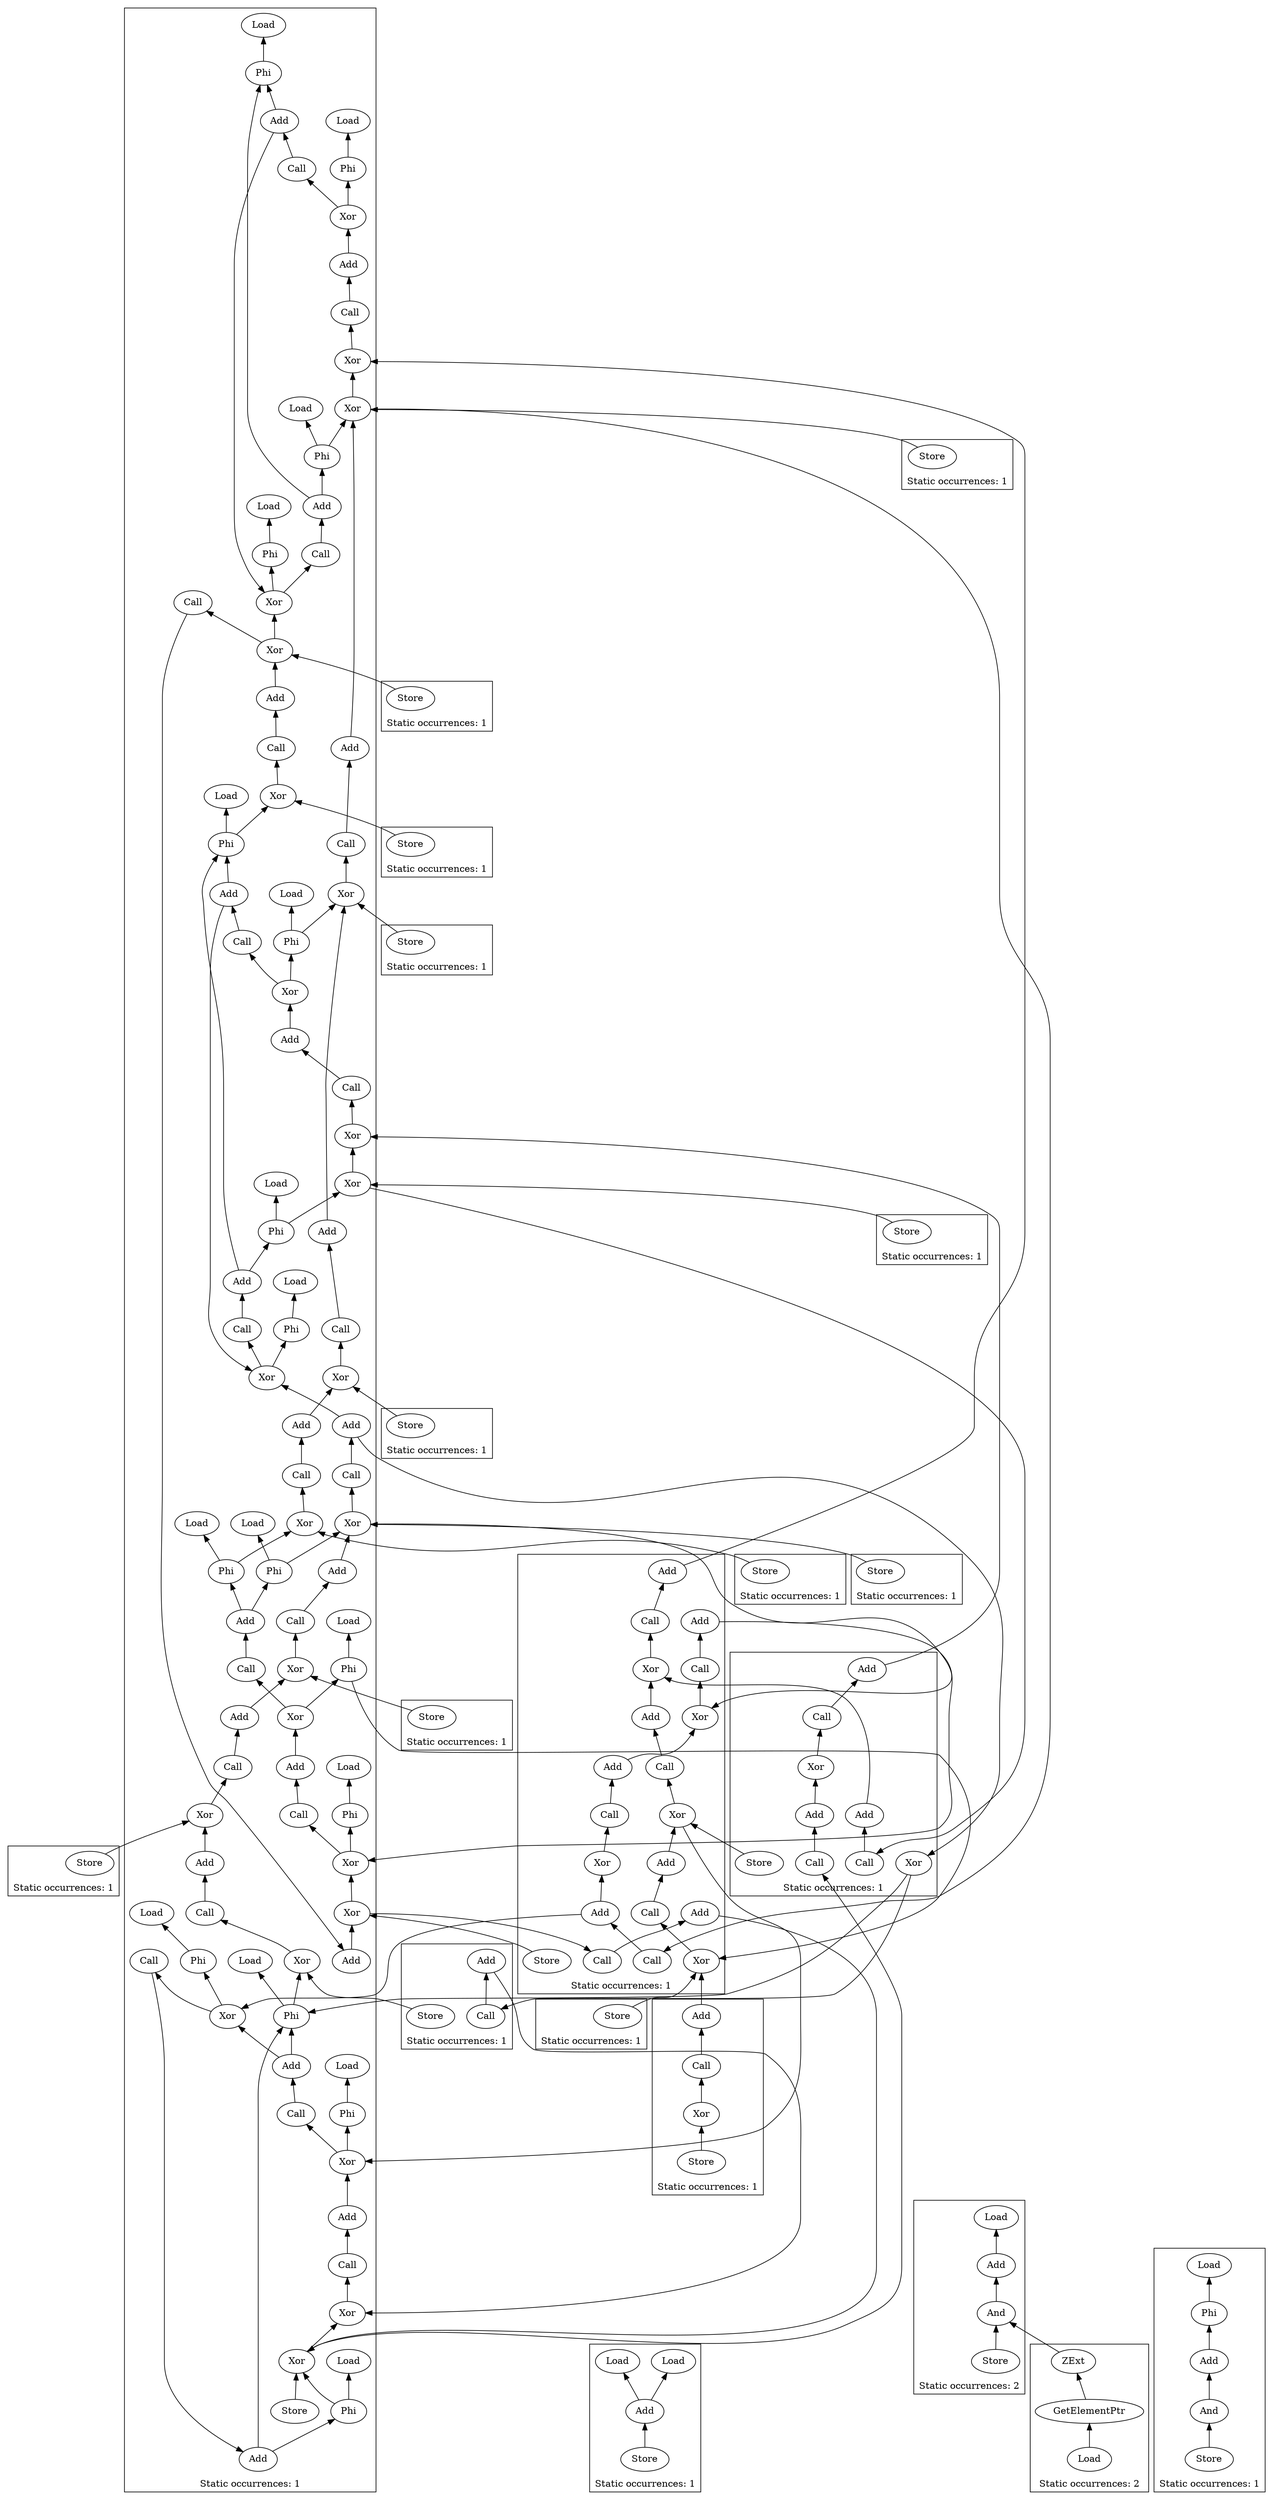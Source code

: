 strict digraph {
rankdir=BT
subgraph {
155 [label="Add"]
155 -> {
154
154
154
154
154
154
154
154
}
70 [label="Phi"]
70 -> {
33
}
33 [label="Load"]
106 [label="Xor"]
106 -> {
105
105
105
105
105
105
105
105
105
71
}
97 [label="Xor"]
97 -> {
96
96
96
96
}
65 [label="Phi"]
65 -> {
28
}
28 [label="Load"]
160 [label="Xor"]
160 -> {
159
159
159
159
159
159
159
159
}
156 [label="Call"]
156 -> {
155
155
155
155
155
155
155
155
}
96 [label="Call"]
96 -> {
95
95
95
95
}
109 [label="Xor"]
109 -> {
108
108
108
108
108
108
108
108
108
108
}
128 [label="Add"]
128 -> {
127
127
127
127
}
172 [label="Xor"]
172 -> {
171
171
171
171
171
171
171
171
171
171
171
171
}
81 [label="Call"]
81 -> {
80
80
80
80
80
80
80
}
92 [label="Add"]
92 -> {
91
91
91
}
151 [label="Xor"]
151 -> {
121
121
121
121
121
121
121
121
121
121
121
121
121
121
121
121
}
94 [label="Xor"]
94 -> {
93
93
93
67
}
136 [label="Xor"]
136 -> {
135
135
135
135
}
90 [label="Call"]
90 -> {
89
89
}
66 [label="Phi"]
66 -> {
29
}
29 [label="Load"]
121 [label="Xor"]
121 -> {
120
120
120
120
120
120
120
120
120
120
120
120
120
120
120
120
}
80 [label="Add"]
80 -> {
79
79
79
79
79
79
79
}
71 [label="Phi"]
71 -> {
34
}
34 [label="Load"]
165 [label="Call"]
165 -> {
164
164
164
164
164
164
164
164
164
164
164
164
}
61 [label="Phi"]
61 -> {
24
}
24 [label="Load"]
113 [label="Add"]
113 -> {
73
72
72
72
72
72
72
72
72
72
72
72
72
72
}
127 [label="Xor"]
127 -> {
97
97
97
97
}
130 [label="Xor"]
130 -> {
129
129
129
129
}
161 [label="Add"]
161 -> {
103
103
103
103
103
103
103
103
103
103
103
103
}
157 [label="Xor"]
157 -> {
156
156
156
156
156
156
156
156
}
117 [label="Call"]
117 -> {
116
116
116
116
116
116
116
116
116
116
116
116
116
116
116
}
73 [label="Phi"]
73 -> {
36
}
36 [label="Load"]
54 [label="Store"]
54 -> {
151
151
151
151
151
151
151
151
151
151
151
151
151
151
151
151
}
60 [label="Phi"]
60 -> {
23
136
136
136
136
}
23 [label="Load"]
102 [label="Call"]
102 -> {
101
101
101
101
101
101
101
101
101
101
101
}
104 [label="Add"]
104 -> {
68
68
68
68
68
68
68
68
68
}
158 [label="Add"]
158 -> {
157
157
157
157
157
157
157
157
}
154 [label="Xor"]
154 -> {
82
82
82
82
82
82
82
82
}
116 [label="Add"]
116 -> {
115
115
115
115
115
115
115
115
115
115
115
115
115
115
115
}
62 [label="Phi"]
62 -> {
25
}
25 [label="Load"]
68 [label="Phi"]
68 -> {
31
160
160
160
160
160
160
160
160
}
31 [label="Load"]
120 [label="Call"]
120 -> {
119
119
119
119
119
119
119
119
119
119
119
119
119
119
119
119
}
67 [label="Phi"]
67 -> {
30
}
30 [label="Load"]
132 [label="Call"]
132 -> {
131
131
131
131
}
168 [label="Call"]
168 -> {
167
167
167
167
167
167
167
167
167
167
167
167
}
82 [label="Xor"]
82 -> {
81
81
81
81
81
81
81
63
}
101 [label="Add"]
101 -> {
69
69
69
69
69
69
69
69
69
69
69
}
103 [label="Xor"]
103 -> {
102
102
102
102
102
102
102
102
102
102
102
70
}
134 [label="Add"]
134 -> {
133
133
133
133
}
133 [label="Xor"]
133 -> {
132
132
132
132
}
93 [label="Call"]
93 -> {
92
92
92
}
69 [label="Phi"]
69 -> {
32
139
139
139
139
139
139
139
139
139
139
}
32 [label="Load"]
114 [label="Call"]
114 -> {
113
113
113
113
113
113
113
113
113
113
113
113
113
113
}
118 [label="Xor"]
118 -> {
117
117
117
117
117
117
117
117
117
117
117
117
117
117
117
75
}
119 [label="Add"]
119 -> {
118
118
118
118
118
118
118
118
118
118
118
118
118
118
118
118
}
74 [label="Phi"]
74 -> {
37
}
37 [label="Load"]
107 [label="Add"]
107 -> {
106
106
106
106
106
106
106
106
106
106
}
162 [label="Call"]
162 -> {
161
161
161
161
161
161
161
161
161
161
161
161
}
105 [label="Call"]
105 -> {
104
104
104
104
104
104
104
104
104
}
167 [label="Add"]
167 -> {
166
166
166
166
166
166
166
166
166
166
166
166
}
129 [label="Call"]
129 -> {
128
128
128
128
}
64 [label="Phi"]
64 -> {
27
}
27 [label="Load"]
63 [label="Phi"]
63 -> {
26
}
26 [label="Load"]
75 [label="Phi"]
75 -> {
38
}
38 [label="Load"]
159 [label="Call"]
159 -> {
158
158
158
158
158
158
158
158
}
139 [label="Xor"]
139 -> {
109
109
109
109
109
109
109
109
109
109
}
171 [label="Call"]
171 -> {
170
170
170
170
170
170
170
170
170
170
170
170
}
164 [label="Add"]
164 -> {
163
163
163
163
163
163
163
163
163
163
163
163
}
79 [label="Xor"]
79 -> {
78
78
78
78
78
78
62
}
77 [label="Add"]
77 -> {
61
60
60
60
60
60
}
89 [label="Add"]
89 -> {
65
64
}
131 [label="Add"]
131 -> {
130
130
130
130
}
72 [label="Phi"]
72 -> {
35
172
172
172
172
172
172
172
172
172
172
172
172
}
35 [label="Load"]
115 [label="Xor"]
115 -> {
114
114
114
114
114
114
114
114
114
114
114
114
114
114
74
}
166 [label="Xor"]
166 -> {
165
165
165
165
165
165
165
165
165
165
165
165
}
108 [label="Call"]
108 -> {
107
107
107
107
107
107
107
107
107
107
}
169 [label="Xor"]
169 -> {
168
168
168
168
168
168
168
168
168
168
168
168
}
135 [label="Call"]
135 -> {
134
134
134
134
}
170 [label="Add"]
170 -> {
169
169
169
169
169
169
169
169
169
169
169
169
}
78 [label="Call"]
78 -> {
77
77
77
77
77
77
}
95 [label="Add"]
95 -> {
94
94
94
94
}
91 [label="Xor"]
91 -> {
90
90
66
}
163 [label="Xor"]
163 -> {
162
162
162
162
162
162
162
162
162
162
162
162
}
cluster=true
label=<Static occurrences: 1>
}
subgraph {
70 [label="Phi"]
70 -> {
33
}
33 [label="Load"]
98 [label="Add"]
98 -> {
97
97
}
106 [label="Xor"]
106 -> {
105
105
105
105
105
105
105
105
105
71
}
65 [label="Phi"]
65 -> {
28
127
127
127
127
127
127
}
28 [label="Load"]
85 [label="Xor"]
85 -> {
84
84
84
84
84
84
}
97 [label="Xor"]
97 -> {
96
96
}
160 [label="Xor"]
160 -> {
159
159
159
159
159
159
159
159
}
125 [label="Add"]
125 -> {
88
88
88
88
88
88
}
96 [label="Call"]
96 -> {
95
95
}
109 [label="Xor"]
109 -> {
108
108
108
108
108
108
108
108
108
108
}
44 [label="Store"]
44 -> {
154
154
154
154
154
154
154
154
154
154
154
154
154
154
154
154
}
172 [label="Xor"]
172 -> {
171
171
171
171
171
171
171
171
171
171
171
171
}
81 [label="Call"]
81 -> {
80
80
80
80
80
}
142 [label="Xor"]
142 -> {
141
141
}
151 [label="Xor"]
151 -> {
121
121
121
121
121
121
121
121
121
121
121
121
121
121
121
121
}
90 [label="Call"]
90 -> {
89
89
89
89
89
89
89
}
100 [label="Xor"]
100 -> {
99
99
}
94 [label="Xor"]
94 -> {
93
67
}
92 [label="Add"]
92 -> {
64
}
66 [label="Phi"]
66 -> {
29
}
29 [label="Load"]
143 [label="Add"]
143 -> {
142
142
}
121 [label="Xor"]
121 -> {
120
120
120
120
120
120
120
120
120
120
120
120
120
120
120
120
}
88 [label="Xor"]
88 -> {
87
87
87
87
87
87
}
80 [label="Add"]
80 -> {
79
79
79
79
79
}
165 [label="Call"]
165 -> {
164
164
164
164
164
164
164
164
164
164
164
164
}
71 [label="Phi"]
71 -> {
34
}
34 [label="Load"]
61 [label="Phi"]
61 -> {
24
}
24 [label="Load"]
113 [label="Add"]
113 -> {
73
72
72
72
72
72
72
72
72
72
72
72
72
72
}
127 [label="Xor"]
127 -> {
126
126
126
126
126
126
}
87 [label="Call"]
87 -> {
86
86
86
86
86
86
}
126 [label="Call"]
126 -> {
125
125
125
125
125
125
}
161 [label="Add"]
161 -> {
103
103
103
103
103
103
103
103
103
103
103
103
}
157 [label="Xor"]
157 -> {
91
91
91
91
91
91
91
91
}
117 [label="Call"]
117 -> {
116
116
116
116
116
116
116
116
116
116
116
116
116
116
116
}
73 [label="Phi"]
73 -> {
36
}
36 [label="Load"]
60 [label="Phi"]
60 -> {
23
}
23 [label="Load"]
154 [label="Xor"]
154 -> {
153
153
153
153
153
153
153
153
153
153
153
153
153
153
153
153
}
102 [label="Call"]
102 -> {
101
101
101
101
101
101
101
101
101
101
101
}
104 [label="Add"]
104 -> {
68
68
68
68
68
68
68
68
68
}
158 [label="Add"]
158 -> {
157
157
157
157
157
157
157
157
}
116 [label="Add"]
116 -> {
115
115
115
115
115
115
115
115
115
115
115
115
115
115
115
}
62 [label="Phi"]
62 -> {
25
145
145
}
25 [label="Load"]
68 [label="Phi"]
68 -> {
31
160
160
160
160
160
160
160
160
}
31 [label="Load"]
120 [label="Call"]
120 -> {
119
119
119
119
119
119
119
119
119
119
119
119
119
119
119
119
}
67 [label="Phi"]
67 -> {
30
}
30 [label="Load"]
168 [label="Call"]
168 -> {
167
167
167
167
167
167
167
167
167
167
167
167
}
82 [label="Xor"]
82 -> {
81
81
81
81
81
63
}
101 [label="Add"]
101 -> {
69
69
69
69
69
69
69
69
69
69
69
}
103 [label="Xor"]
103 -> {
102
102
102
102
102
102
102
102
102
102
102
70
}
93 [label="Call"]
93 -> {
92
}
153 [label="Call"]
153 -> {
152
152
152
152
152
152
152
152
152
152
152
152
152
152
152
152
}
69 [label="Phi"]
69 -> {
32
139
139
139
139
139
139
139
139
139
139
}
32 [label="Load"]
114 [label="Call"]
114 -> {
113
113
113
113
113
113
113
113
113
113
113
113
113
113
}
118 [label="Xor"]
118 -> {
117
117
117
117
117
117
117
117
117
117
117
117
117
117
117
75
}
119 [label="Add"]
119 -> {
118
118
118
118
118
118
118
118
118
118
118
118
118
118
118
118
}
83 [label="Add"]
83 -> {
82
82
82
82
82
82
}
145 [label="Xor"]
145 -> {
144
144
}
99 [label="Call"]
99 -> {
98
98
}
74 [label="Phi"]
74 -> {
37
}
37 [label="Load"]
107 [label="Add"]
107 -> {
106
106
106
106
106
106
106
106
106
106
}
162 [label="Call"]
162 -> {
161
161
161
161
161
161
161
161
161
161
161
161
}
105 [label="Call"]
105 -> {
104
104
104
104
104
104
104
104
104
}
167 [label="Add"]
167 -> {
166
166
166
166
166
166
166
166
166
166
166
166
}
64 [label="Phi"]
64 -> {
27
}
27 [label="Load"]
63 [label="Phi"]
63 -> {
26
}
26 [label="Load"]
75 [label="Phi"]
75 -> {
38
}
38 [label="Load"]
159 [label="Call"]
159 -> {
158
158
158
158
158
158
158
158
}
86 [label="Add"]
86 -> {
85
85
85
85
85
85
}
139 [label="Xor"]
139 -> {
109
109
109
109
109
109
109
109
109
109
}
171 [label="Call"]
171 -> {
170
170
170
170
170
170
170
170
170
170
170
170
}
164 [label="Add"]
164 -> {
163
163
163
163
163
163
163
163
163
163
163
163
}
84 [label="Call"]
84 -> {
83
83
83
83
83
83
}
89 [label="Add"]
89 -> {
65
65
65
65
65
65
65
}
79 [label="Xor"]
79 -> {
78
78
62
62
62
}
77 [label="Add"]
77 -> {
61
60
}
72 [label="Phi"]
72 -> {
35
172
172
172
172
172
172
172
172
172
172
172
172
}
35 [label="Load"]
115 [label="Xor"]
115 -> {
114
114
114
114
114
114
114
114
114
114
114
114
114
114
74
}
166 [label="Xor"]
166 -> {
165
165
165
165
165
165
165
165
165
165
165
165
}
108 [label="Call"]
108 -> {
107
107
107
107
107
107
107
107
107
107
}
152 [label="Add"]
152 -> {
151
151
151
151
151
151
151
151
151
151
151
151
151
151
151
151
}
169 [label="Xor"]
169 -> {
168
168
168
168
168
168
168
168
168
168
168
168
}
144 [label="Call"]
144 -> {
143
143
}
140 [label="Add"]
140 -> {
100
100
}
170 [label="Add"]
170 -> {
169
169
169
169
169
169
169
169
169
169
169
169
}
78 [label="Call"]
78 -> {
77
77
}
141 [label="Call"]
141 -> {
140
140
}
95 [label="Add"]
95 -> {
94
94
}
91 [label="Xor"]
91 -> {
90
90
90
90
90
90
90
66
}
163 [label="Xor"]
163 -> {
162
162
162
162
162
162
162
162
162
162
162
162
}
cluster=true
label=<Static occurrences: 1>
}
subgraph {
137 [label="Add"]
137 -> {
100
100
100
100
100
100
100
100
100
}
70 [label="Phi"]
70 -> {
33
}
33 [label="Load"]
98 [label="Add"]
98 -> {
97
97
97
97
97
97
97
97
97
}
111 [label="Call"]
111 -> {
110
110
110
110
110
110
110
110
110
110
110
110
110
}
106 [label="Xor"]
106 -> {
105
105
105
105
105
105
105
105
105
105
105
105
71
}
97 [label="Xor"]
97 -> {
96
96
96
96
96
96
96
96
96
}
65 [label="Phi"]
65 -> {
28
127
127
127
127
127
}
28 [label="Load"]
85 [label="Xor"]
85 -> {
84
84
84
84
84
}
96 [label="Call"]
96 -> {
95
95
95
95
95
95
95
95
95
}
125 [label="Add"]
125 -> {
88
88
88
88
88
}
66 [label="Phi"]
66 -> {
29
}
29 [label="Load"]
142 [label="Xor"]
142 -> {
118
118
118
118
118
118
118
118
118
118
118
118
118
118
118
118
}
109 [label="Xor"]
109 -> {
108
108
108
108
108
108
108
108
108
108
108
108
108
}
92 [label="Add"]
92 -> {
91
91
91
91
91
91
91
91
}
81 [label="Call"]
81 -> {
80
80
80
80
}
151 [label="Xor"]
151 -> {
150
150
150
150
150
150
150
150
150
150
150
150
150
}
94 [label="Xor"]
94 -> {
93
93
93
93
93
93
93
93
67
}
100 [label="Xor"]
100 -> {
99
99
99
99
99
99
99
99
99
}
90 [label="Call"]
90 -> {
89
89
89
89
89
89
89
}
149 [label="Add"]
149 -> {
112
112
112
112
112
112
112
112
112
112
112
112
112
}
124 [label="Xor"]
124 -> {
72
}
88 [label="Xor"]
88 -> {
87
87
87
87
87
}
80 [label="Add"]
80 -> {
79
79
79
79
}
71 [label="Phi"]
71 -> {
34
}
34 [label="Load"]
61 [label="Phi"]
61 -> {
24
163
}
24 [label="Load"]
113 [label="Add"]
113 -> {
73
73
73
73
73
73
73
73
73
73
73
73
73
73
}
127 [label="Xor"]
127 -> {
126
126
126
126
126
}
87 [label="Call"]
87 -> {
86
86
86
86
86
}
126 [label="Call"]
126 -> {
125
125
125
125
125
}
161 [label="Add"]
161 -> {
124
}
117 [label="Call"]
117 -> {
116
116
116
116
116
116
116
116
116
116
116
116
116
116
116
}
73 [label="Phi"]
73 -> {
36
151
151
151
151
151
151
151
151
151
151
151
151
151
}
36 [label="Load"]
60 [label="Phi"]
60 -> {
23
}
23 [label="Load"]
104 [label="Add"]
104 -> {
103
103
103
103
103
103
103
103
103
103
103
103
}
102 [label="Call"]
102 -> {
101
101
101
101
101
101
101
101
101
101
101
}
138 [label="Call"]
138 -> {
137
137
137
137
137
137
137
137
137
}
62 [label="Phi"]
62 -> {
25
}
25 [label="Load"]
116 [label="Add"]
116 -> {
115
115
115
115
115
115
115
115
115
115
115
115
115
115
115
}
68 [label="Phi"]
68 -> {
31
}
31 [label="Load"]
67 [label="Phi"]
67 -> {
30
}
30 [label="Load"]
150 [label="Call"]
150 -> {
149
149
149
149
149
149
149
149
149
149
149
149
149
}
82 [label="Xor"]
82 -> {
81
81
81
81
63
}
110 [label="Add"]
110 -> {
109
109
109
109
109
109
109
109
109
109
109
109
109
}
103 [label="Xor"]
103 -> {
102
102
102
102
102
102
102
102
102
102
102
70
}
101 [label="Add"]
101 -> {
69
69
69
69
69
69
69
69
69
69
68
}
93 [label="Call"]
93 -> {
92
92
92
92
92
92
92
92
}
69 [label="Phi"]
69 -> {
32
139
139
139
139
139
139
139
139
139
}
32 [label="Load"]
114 [label="Call"]
114 -> {
113
113
113
113
113
113
113
113
113
113
113
113
113
113
}
118 [label="Xor"]
118 -> {
117
117
117
117
117
117
117
117
117
117
117
117
117
117
117
75
}
99 [label="Call"]
99 -> {
98
98
98
98
98
98
98
98
98
}
83 [label="Add"]
83 -> {
82
82
82
82
82
}
74 [label="Phi"]
74 -> {
37
}
37 [label="Load"]
107 [label="Add"]
107 -> {
106
106
106
106
106
106
106
106
106
106
106
106
106
}
105 [label="Call"]
105 -> {
104
104
104
104
104
104
104
104
104
104
104
104
}
162 [label="Call"]
162 -> {
161
}
63 [label="Phi"]
63 -> {
26
}
26 [label="Load"]
64 [label="Phi"]
64 -> {
27
}
27 [label="Load"]
75 [label="Phi"]
75 -> {
38
}
38 [label="Load"]
56 [label="Store"]
56 -> {
142
142
142
142
142
142
142
142
142
142
142
142
142
142
142
142
}
86 [label="Add"]
86 -> {
85
85
85
85
85
}
139 [label="Xor"]
139 -> {
138
138
138
138
138
138
138
138
138
}
79 [label="Xor"]
79 -> {
78
78
78
62
}
84 [label="Call"]
84 -> {
83
83
83
83
83
}
77 [label="Add"]
77 -> {
61
61
60
}
89 [label="Add"]
89 -> {
65
65
65
65
65
65
64
}
72 [label="Phi"]
72 -> {
35
}
35 [label="Load"]
115 [label="Xor"]
115 -> {
114
114
114
114
114
114
114
114
114
114
114
114
114
114
74
}
108 [label="Call"]
108 -> {
107
107
107
107
107
107
107
107
107
107
107
107
107
}
112 [label="Xor"]
112 -> {
111
111
111
111
111
111
111
111
111
111
111
111
111
}
78 [label="Call"]
78 -> {
77
77
77
}
95 [label="Add"]
95 -> {
94
94
94
94
94
94
94
94
94
}
91 [label="Xor"]
91 -> {
90
90
90
90
90
90
90
66
}
163 [label="Xor"]
163 -> {
162
}
cluster=true
label=<Static occurrences: 1>
}
subgraph {
155 [label="Add"]
155 -> {
154
154
154
154
154
154
154
154
154
154
154
154
}
70 [label="Phi"]
70 -> {
33
}
33 [label="Load"]
106 [label="Xor"]
106 -> {
105
105
105
105
105
105
105
105
105
105
105
105
105
105
105
71
}
85 [label="Xor"]
85 -> {
84
84
84
84
84
84
84
84
}
97 [label="Xor"]
97 -> {
96
96
96
96
}
65 [label="Phi"]
65 -> {
28
}
28 [label="Load"]
160 [label="Xor"]
160 -> {
159
159
159
159
159
159
159
159
159
159
159
159
}
156 [label="Call"]
156 -> {
155
155
155
155
155
155
155
155
155
155
155
155
}
96 [label="Call"]
96 -> {
95
95
95
95
}
109 [label="Xor"]
109 -> {
108
108
108
108
108
108
108
108
108
108
108
108
108
108
108
108
}
128 [label="Add"]
128 -> {
127
127
127
127
}
172 [label="Xor"]
172 -> {
171
171
171
171
171
171
171
171
}
81 [label="Call"]
81 -> {
80
80
80
80
80
80
80
}
92 [label="Add"]
92 -> {
91
91
91
}
151 [label="Xor"]
151 -> {
121
121
121
121
121
121
121
121
121
121
121
121
}
94 [label="Xor"]
94 -> {
93
93
93
67
}
136 [label="Xor"]
136 -> {
135
135
135
135
}
90 [label="Call"]
90 -> {
89
89
}
66 [label="Phi"]
66 -> {
29
}
29 [label="Load"]
121 [label="Xor"]
121 -> {
120
120
120
120
120
120
120
120
120
120
120
120
}
80 [label="Add"]
80 -> {
79
79
79
79
79
79
79
}
71 [label="Phi"]
71 -> {
34
}
34 [label="Load"]
165 [label="Call"]
165 -> {
164
164
164
164
164
164
164
164
}
61 [label="Phi"]
61 -> {
24
}
24 [label="Load"]
113 [label="Add"]
113 -> {
73
72
72
72
72
72
72
72
72
72
}
127 [label="Xor"]
127 -> {
97
97
97
97
}
130 [label="Xor"]
130 -> {
129
129
129
129
}
157 [label="Xor"]
157 -> {
156
156
156
156
156
156
156
156
156
156
156
156
}
117 [label="Call"]
117 -> {
116
116
116
116
116
116
116
116
116
116
116
}
73 [label="Phi"]
73 -> {
36
}
36 [label="Load"]
60 [label="Phi"]
60 -> {
23
136
136
136
136
}
23 [label="Load"]
104 [label="Add"]
104 -> {
103
103
103
103
103
103
103
103
103
103
103
103
103
103
103
}
102 [label="Call"]
102 -> {
101
101
101
101
101
101
101
101
101
101
101
101
101
101
}
158 [label="Add"]
158 -> {
157
157
157
157
157
157
157
157
157
157
157
157
}
154 [label="Xor"]
154 -> {
153
153
153
153
153
153
153
153
153
153
153
153
}
116 [label="Add"]
116 -> {
115
115
115
115
115
115
115
115
115
115
115
}
62 [label="Phi"]
62 -> {
25
}
25 [label="Load"]
68 [label="Phi"]
68 -> {
31
160
160
160
160
160
160
160
160
160
160
160
160
}
31 [label="Load"]
120 [label="Call"]
120 -> {
119
119
119
119
119
119
119
119
119
119
119
119
}
67 [label="Phi"]
67 -> {
30
}
30 [label="Load"]
132 [label="Call"]
132 -> {
131
131
131
131
}
168 [label="Call"]
168 -> {
167
167
167
167
167
167
167
167
}
82 [label="Xor"]
82 -> {
81
81
81
81
81
81
81
63
}
101 [label="Add"]
101 -> {
69
68
68
68
68
68
68
68
68
68
68
68
68
68
}
103 [label="Xor"]
103 -> {
102
102
102
102
102
102
102
102
102
102
102
102
102
102
70
}
134 [label="Add"]
134 -> {
133
133
133
133
}
153 [label="Call"]
153 -> {
152
152
152
152
152
152
152
152
152
152
152
152
}
133 [label="Xor"]
133 -> {
132
132
132
132
}
93 [label="Call"]
93 -> {
92
92
92
}
69 [label="Phi"]
69 -> {
32
}
32 [label="Load"]
118 [label="Xor"]
118 -> {
117
117
117
117
117
117
117
117
117
117
117
75
}
119 [label="Add"]
119 -> {
118
118
118
118
118
118
118
118
118
118
118
118
}
114 [label="Call"]
114 -> {
113
113
113
113
113
113
113
113
113
113
}
83 [label="Add"]
83 -> {
82
82
82
82
82
82
82
82
}
74 [label="Phi"]
74 -> {
37
}
37 [label="Load"]
107 [label="Add"]
107 -> {
106
106
106
106
106
106
106
106
106
106
106
106
106
106
106
106
}
105 [label="Call"]
105 -> {
104
104
104
104
104
104
104
104
104
104
104
104
104
104
104
}
167 [label="Add"]
167 -> {
166
166
166
166
166
166
166
166
}
129 [label="Call"]
129 -> {
128
128
128
128
}
64 [label="Phi"]
64 -> {
27
}
27 [label="Load"]
63 [label="Phi"]
63 -> {
26
}
26 [label="Load"]
75 [label="Phi"]
75 -> {
38
}
38 [label="Load"]
159 [label="Call"]
159 -> {
158
158
158
158
158
158
158
158
158
158
158
158
}
139 [label="Xor"]
139 -> {
109
109
109
109
109
109
109
109
109
109
109
109
109
109
109
109
}
171 [label="Call"]
171 -> {
170
170
170
170
170
170
170
170
}
164 [label="Add"]
164 -> {
163
163
163
163
163
163
163
163
}
84 [label="Call"]
84 -> {
83
83
83
83
83
83
83
83
}
79 [label="Xor"]
79 -> {
78
78
78
78
78
78
62
}
77 [label="Add"]
77 -> {
61
60
60
60
60
60
}
131 [label="Add"]
131 -> {
130
130
130
130
}
72 [label="Phi"]
72 -> {
35
172
172
172
172
172
172
172
172
}
35 [label="Load"]
115 [label="Xor"]
115 -> {
114
114
114
114
114
114
114
114
114
114
74
}
108 [label="Call"]
108 -> {
107
107
107
107
107
107
107
107
107
107
107
107
107
107
107
107
}
166 [label="Xor"]
166 -> {
165
165
165
165
165
165
165
165
}
152 [label="Add"]
152 -> {
151
151
151
151
151
151
151
151
151
151
151
151
}
169 [label="Xor"]
169 -> {
168
168
168
168
168
168
168
168
}
50 [label="Store"]
50 -> {
139
139
139
139
139
139
139
139
139
139
139
139
139
139
139
139
}
135 [label="Call"]
135 -> {
134
134
134
134
}
170 [label="Add"]
170 -> {
169
169
169
169
169
169
169
169
}
89 [label="Add"]
89 -> {
65
64
}
78 [label="Call"]
78 -> {
77
77
77
77
77
77
}
95 [label="Add"]
95 -> {
94
94
94
94
}
91 [label="Xor"]
91 -> {
90
90
66
}
163 [label="Xor"]
163 -> {
85
85
85
85
85
85
85
85
}
cluster=true
label=<Static occurrences: 1>
}
subgraph {
155 [label="Add"]
155 -> {
154
154
154
154
154
154
154
154
}
70 [label="Phi"]
70 -> {
33
}
33 [label="Load"]
98 [label="Add"]
98 -> {
97
97
97
97
}
106 [label="Xor"]
106 -> {
105
105
105
105
105
105
105
105
105
71
}
97 [label="Xor"]
97 -> {
96
96
96
96
}
65 [label="Phi"]
65 -> {
28
}
28 [label="Load"]
160 [label="Xor"]
160 -> {
159
159
159
159
159
159
159
159
}
125 [label="Add"]
125 -> {
115
115
115
115
115
115
115
115
115
115
115
115
115
115
115
115
}
156 [label="Call"]
156 -> {
155
155
155
155
155
155
155
155
}
109 [label="Xor"]
109 -> {
108
108
108
108
108
108
108
108
108
108
}
142 [label="Xor"]
142 -> {
141
141
141
141
}
172 [label="Xor"]
172 -> {
171
171
171
171
171
171
171
171
171
171
171
171
}
81 [label="Call"]
81 -> {
80
80
80
80
80
80
80
}
96 [label="Call"]
96 -> {
95
95
95
95
}
151 [label="Xor"]
151 -> {
121
121
121
121
121
121
121
121
121
121
121
121
121
121
}
94 [label="Xor"]
94 -> {
93
93
93
67
}
100 [label="Xor"]
100 -> {
99
99
99
99
}
92 [label="Add"]
92 -> {
91
91
91
}
90 [label="Call"]
90 -> {
89
89
}
66 [label="Phi"]
66 -> {
29
}
29 [label="Load"]
143 [label="Add"]
143 -> {
142
142
142
142
}
121 [label="Xor"]
121 -> {
120
120
120
120
120
120
120
120
120
120
120
120
120
120
}
80 [label="Add"]
80 -> {
79
79
79
79
79
79
79
}
71 [label="Phi"]
71 -> {
34
}
34 [label="Load"]
165 [label="Call"]
165 -> {
164
164
164
164
164
164
164
164
164
164
164
164
}
61 [label="Phi"]
61 -> {
24
}
24 [label="Load"]
113 [label="Add"]
113 -> {
73
73
73
73
73
73
73
73
73
73
73
73
73
73
73
}
127 [label="Xor"]
127 -> {
126
126
126
126
126
126
126
126
126
126
126
126
126
126
126
126
}
126 [label="Call"]
126 -> {
125
125
125
125
125
125
125
125
125
125
125
125
125
125
125
125
}
161 [label="Add"]
161 -> {
103
103
103
103
103
103
103
103
103
103
103
103
}
157 [label="Xor"]
157 -> {
156
156
156
156
156
156
156
156
}
73 [label="Phi"]
73 -> {
36
151
151
151
151
151
151
151
151
151
151
151
151
151
151
}
36 [label="Load"]
117 [label="Call"]
117 -> {
116
116
116
116
116
116
116
116
116
116
116
116
116
}
60 [label="Phi"]
60 -> {
23
}
23 [label="Load"]
102 [label="Call"]
102 -> {
101
101
101
101
101
101
101
101
101
101
101
}
104 [label="Add"]
104 -> {
68
68
68
68
68
68
68
68
68
}
158 [label="Add"]
158 -> {
157
157
157
157
157
157
157
157
}
154 [label="Xor"]
154 -> {
82
82
82
82
82
82
82
82
}
116 [label="Add"]
116 -> {
72
72
72
72
72
72
72
72
72
72
72
72
72
}
62 [label="Phi"]
62 -> {
25
145
145
145
145
}
25 [label="Load"]
68 [label="Phi"]
68 -> {
31
160
160
160
160
160
160
160
160
}
31 [label="Load"]
120 [label="Call"]
120 -> {
119
119
119
119
119
119
119
119
119
119
119
119
119
119
}
67 [label="Phi"]
67 -> {
30
}
30 [label="Load"]
168 [label="Call"]
168 -> {
167
167
167
167
167
167
167
167
167
167
167
167
}
82 [label="Xor"]
82 -> {
81
81
81
81
81
81
81
63
}
101 [label="Add"]
101 -> {
69
69
69
69
69
69
69
69
69
69
69
}
103 [label="Xor"]
103 -> {
102
102
102
102
102
102
102
102
102
102
102
70
}
93 [label="Call"]
93 -> {
92
92
92
}
69 [label="Phi"]
69 -> {
32
139
139
139
139
139
139
139
139
139
139
}
32 [label="Load"]
118 [label="Xor"]
118 -> {
117
117
117
117
117
117
117
117
117
117
117
117
117
75
}
119 [label="Add"]
119 -> {
118
118
118
118
118
118
118
118
118
118
118
118
118
118
}
114 [label="Call"]
114 -> {
113
113
113
113
113
113
113
113
113
113
113
113
113
113
113
}
145 [label="Xor"]
145 -> {
144
144
144
144
}
99 [label="Call"]
99 -> {
98
98
98
98
}
74 [label="Phi"]
74 -> {
37
}
37 [label="Load"]
107 [label="Add"]
107 -> {
106
106
106
106
106
106
106
106
106
106
}
162 [label="Call"]
162 -> {
161
161
161
161
161
161
161
161
161
161
161
161
}
105 [label="Call"]
105 -> {
104
104
104
104
104
104
104
104
104
}
46 [label="Store"]
46 -> {
127
127
127
127
127
127
127
127
127
127
127
127
127
127
127
127
}
167 [label="Add"]
167 -> {
166
166
166
166
166
166
166
166
166
166
166
166
}
64 [label="Phi"]
64 -> {
27
}
27 [label="Load"]
63 [label="Phi"]
63 -> {
26
}
26 [label="Load"]
75 [label="Phi"]
75 -> {
38
}
38 [label="Load"]
159 [label="Call"]
159 -> {
158
158
158
158
158
158
158
158
}
139 [label="Xor"]
139 -> {
109
109
109
109
109
109
109
109
109
109
}
171 [label="Call"]
171 -> {
170
170
170
170
170
170
170
170
170
170
170
170
}
164 [label="Add"]
164 -> {
163
163
163
163
163
163
163
163
163
163
163
163
}
79 [label="Xor"]
79 -> {
78
78
62
62
62
62
62
}
77 [label="Add"]
77 -> {
61
60
}
144 [label="Call"]
144 -> {
143
143
143
143
}
89 [label="Add"]
89 -> {
65
64
}
72 [label="Phi"]
72 -> {
35
172
172
172
172
172
172
172
172
172
172
172
172
}
35 [label="Load"]
115 [label="Xor"]
115 -> {
114
114
114
114
114
114
114
114
114
114
114
114
114
114
114
74
}
166 [label="Xor"]
166 -> {
165
165
165
165
165
165
165
165
165
165
165
165
}
108 [label="Call"]
108 -> {
107
107
107
107
107
107
107
107
107
107
}
140 [label="Add"]
140 -> {
100
100
100
100
}
169 [label="Xor"]
169 -> {
168
168
168
168
168
168
168
168
168
168
168
168
}
170 [label="Add"]
170 -> {
169
169
169
169
169
169
169
169
169
169
169
169
}
78 [label="Call"]
78 -> {
77
77
}
141 [label="Call"]
141 -> {
140
140
140
140
}
95 [label="Add"]
95 -> {
94
94
94
94
}
91 [label="Xor"]
91 -> {
90
90
66
}
163 [label="Xor"]
163 -> {
162
162
162
162
162
162
162
162
162
162
162
162
}
cluster=true
label=<Static occurrences: 1>
}
subgraph {
183 [label="Add"]
183 -> {
182
180
}
182 [label="Load"]
180 [label="Load"]
185 [label="Store"]
185 -> {
183
183
}
cluster=true
label=<Static occurrences: 1>
}
subgraph {
197 [label="Add"]
197 -> {
192
}
192 [label="Load"]
199 [label="Store"]
199 -> {
198
}
198 [label="And"]
198 -> {
197
}
cluster=true
label=<Static occurrences: 2>
}
subgraph {
137 [label="Add"]
137 -> {
100
100
100
100
100
100
100
100
100
}
70 [label="Phi"]
70 -> {
33
}
33 [label="Load"]
98 [label="Add"]
98 -> {
97
97
97
97
97
97
97
97
97
}
111 [label="Call"]
111 -> {
110
110
110
110
110
110
110
110
110
110
110
110
110
}
106 [label="Xor"]
106 -> {
105
105
105
105
105
105
105
105
105
105
105
105
71
}
97 [label="Xor"]
97 -> {
96
96
96
96
96
96
96
96
96
}
65 [label="Phi"]
65 -> {
28
127
127
127
127
127
}
28 [label="Load"]
85 [label="Xor"]
85 -> {
84
84
84
84
84
}
96 [label="Call"]
96 -> {
95
95
95
95
95
95
95
95
95
}
125 [label="Add"]
125 -> {
88
88
88
88
88
}
66 [label="Phi"]
66 -> {
29
}
29 [label="Load"]
142 [label="Xor"]
142 -> {
118
118
118
118
118
118
118
118
118
118
118
118
118
118
118
118
}
109 [label="Xor"]
109 -> {
108
108
108
108
108
108
108
108
108
108
108
108
108
}
92 [label="Add"]
92 -> {
91
91
91
91
91
91
91
91
}
81 [label="Call"]
81 -> {
80
80
80
80
}
151 [label="Xor"]
151 -> {
150
150
150
150
150
150
150
150
150
150
150
150
150
}
94 [label="Xor"]
94 -> {
93
93
93
93
93
93
93
93
67
}
100 [label="Xor"]
100 -> {
99
99
99
99
99
99
99
99
99
}
90 [label="Call"]
90 -> {
89
89
89
89
89
89
89
}
149 [label="Add"]
149 -> {
112
112
112
112
112
112
112
112
112
112
112
112
112
}
143 [label="Add"]
143 -> {
142
142
142
142
142
142
142
142
142
142
142
142
142
142
142
142
}
124 [label="Xor"]
124 -> {
72
}
88 [label="Xor"]
88 -> {
87
87
87
87
87
}
80 [label="Add"]
80 -> {
79
79
79
79
}
71 [label="Phi"]
71 -> {
34
}
34 [label="Load"]
61 [label="Phi"]
61 -> {
24
163
}
24 [label="Load"]
113 [label="Add"]
113 -> {
73
73
73
73
73
73
73
73
73
73
73
73
73
73
}
127 [label="Xor"]
127 -> {
126
126
126
126
126
}
87 [label="Call"]
87 -> {
86
86
86
86
86
}
126 [label="Call"]
126 -> {
125
125
125
125
125
}
161 [label="Add"]
161 -> {
124
}
117 [label="Call"]
117 -> {
116
116
116
116
116
116
116
116
116
116
116
116
116
116
116
}
73 [label="Phi"]
73 -> {
36
151
151
151
151
151
151
151
151
151
151
151
151
151
}
36 [label="Load"]
60 [label="Phi"]
60 -> {
23
}
23 [label="Load"]
104 [label="Add"]
104 -> {
103
103
103
103
103
103
103
103
103
103
103
103
}
102 [label="Call"]
102 -> {
101
101
101
101
101
101
101
101
101
101
101
}
138 [label="Call"]
138 -> {
137
137
137
137
137
137
137
137
137
}
62 [label="Phi"]
62 -> {
25
}
25 [label="Load"]
116 [label="Add"]
116 -> {
115
115
115
115
115
115
115
115
115
115
115
115
115
115
115
}
68 [label="Phi"]
68 -> {
31
}
31 [label="Load"]
67 [label="Phi"]
67 -> {
30
}
30 [label="Load"]
150 [label="Call"]
150 -> {
149
149
149
149
149
149
149
149
149
149
149
149
149
}
82 [label="Xor"]
82 -> {
81
81
81
81
63
}
110 [label="Add"]
110 -> {
109
109
109
109
109
109
109
109
109
109
109
109
109
}
103 [label="Xor"]
103 -> {
102
102
102
102
102
102
102
102
102
102
102
70
}
101 [label="Add"]
101 -> {
69
69
69
69
69
69
69
69
69
69
68
}
93 [label="Call"]
93 -> {
92
92
92
92
92
92
92
92
}
69 [label="Phi"]
69 -> {
32
139
139
139
139
139
139
139
139
139
}
32 [label="Load"]
114 [label="Call"]
114 -> {
113
113
113
113
113
113
113
113
113
113
113
113
113
113
}
118 [label="Xor"]
118 -> {
117
117
117
117
117
117
117
117
117
117
117
117
117
117
117
75
}
145 [label="Xor"]
145 -> {
144
144
144
144
144
144
144
144
144
144
144
144
144
144
144
144
}
99 [label="Call"]
99 -> {
98
98
98
98
98
98
98
98
98
}
83 [label="Add"]
83 -> {
82
82
82
82
82
}
74 [label="Phi"]
74 -> {
37
}
37 [label="Load"]
107 [label="Add"]
107 -> {
106
106
106
106
106
106
106
106
106
106
106
106
106
}
105 [label="Call"]
105 -> {
104
104
104
104
104
104
104
104
104
104
104
104
}
162 [label="Call"]
162 -> {
161
}
63 [label="Phi"]
63 -> {
26
}
26 [label="Load"]
64 [label="Phi"]
64 -> {
27
}
27 [label="Load"]
75 [label="Phi"]
75 -> {
38
}
38 [label="Load"]
43 [label="Store"]
43 -> {
145
145
145
145
145
145
145
145
145
145
145
145
145
145
145
145
}
86 [label="Add"]
86 -> {
85
85
85
85
85
}
139 [label="Xor"]
139 -> {
138
138
138
138
138
138
138
138
138
}
79 [label="Xor"]
79 -> {
78
78
78
62
}
84 [label="Call"]
84 -> {
83
83
83
83
83
}
77 [label="Add"]
77 -> {
61
61
60
}
144 [label="Call"]
144 -> {
143
143
143
143
143
143
143
143
143
143
143
143
143
143
143
143
}
89 [label="Add"]
89 -> {
65
65
65
65
65
65
64
}
72 [label="Phi"]
72 -> {
35
}
35 [label="Load"]
115 [label="Xor"]
115 -> {
114
114
114
114
114
114
114
114
114
114
114
114
114
114
74
}
108 [label="Call"]
108 -> {
107
107
107
107
107
107
107
107
107
107
107
107
107
}
112 [label="Xor"]
112 -> {
111
111
111
111
111
111
111
111
111
111
111
111
111
}
78 [label="Call"]
78 -> {
77
77
77
}
95 [label="Add"]
95 -> {
94
94
94
94
94
94
94
94
94
}
91 [label="Xor"]
91 -> {
90
90
90
90
90
90
90
66
}
163 [label="Xor"]
163 -> {
162
}
cluster=true
label=<Static occurrences: 1>
}
subgraph {
137 [label="Add"]
137 -> {
100
100
100
100
100
100
100
100
100
}
70 [label="Phi"]
70 -> {
33
}
33 [label="Load"]
98 [label="Add"]
98 -> {
97
97
97
97
97
97
97
97
97
}
111 [label="Call"]
111 -> {
110
110
110
110
110
110
110
110
110
110
110
110
110
}
106 [label="Xor"]
106 -> {
105
105
105
105
105
105
105
105
105
105
105
105
71
}
97 [label="Xor"]
97 -> {
96
96
96
96
96
96
96
96
96
}
65 [label="Phi"]
65 -> {
28
127
127
127
127
127
}
28 [label="Load"]
85 [label="Xor"]
85 -> {
84
84
84
84
84
}
96 [label="Call"]
96 -> {
95
95
95
95
95
95
95
95
95
}
125 [label="Add"]
125 -> {
88
88
88
88
88
}
66 [label="Phi"]
66 -> {
29
}
29 [label="Load"]
142 [label="Xor"]
142 -> {
118
118
118
118
118
118
118
118
118
118
118
118
118
118
118
118
}
109 [label="Xor"]
109 -> {
108
108
108
108
108
108
108
108
108
108
108
108
108
}
92 [label="Add"]
92 -> {
91
91
91
91
91
91
91
91
}
81 [label="Call"]
81 -> {
80
80
80
80
}
146 [label="Add"]
146 -> {
145
145
145
145
145
145
145
145
145
145
145
145
145
145
145
145
}
151 [label="Xor"]
151 -> {
150
150
150
150
150
150
150
150
150
150
150
150
150
}
94 [label="Xor"]
94 -> {
93
93
93
93
93
93
93
93
67
}
100 [label="Xor"]
100 -> {
99
99
99
99
99
99
99
99
99
}
90 [label="Call"]
90 -> {
89
89
89
89
89
89
89
}
149 [label="Add"]
149 -> {
112
112
112
112
112
112
112
112
112
112
112
112
112
}
143 [label="Add"]
143 -> {
142
142
142
142
142
142
142
142
142
142
142
142
142
142
142
142
}
124 [label="Xor"]
124 -> {
72
}
88 [label="Xor"]
88 -> {
87
87
87
87
87
}
80 [label="Add"]
80 -> {
79
79
79
79
}
71 [label="Phi"]
71 -> {
34
}
34 [label="Load"]
61 [label="Phi"]
61 -> {
24
163
}
24 [label="Load"]
113 [label="Add"]
113 -> {
73
73
73
73
73
73
73
73
73
73
73
73
73
73
}
127 [label="Xor"]
127 -> {
126
126
126
126
126
}
87 [label="Call"]
87 -> {
86
86
86
86
86
}
126 [label="Call"]
126 -> {
125
125
125
125
125
}
147 [label="Call"]
147 -> {
146
146
146
146
146
146
146
146
146
146
146
146
146
146
146
146
}
161 [label="Add"]
161 -> {
124
}
117 [label="Call"]
117 -> {
116
116
116
116
116
116
116
116
116
116
116
116
116
116
116
}
45 [label="Store"]
45 -> {
148
148
148
148
148
148
148
148
148
148
148
148
148
148
148
148
}
73 [label="Phi"]
73 -> {
36
151
151
151
151
151
151
151
151
151
151
151
151
151
}
36 [label="Load"]
60 [label="Phi"]
60 -> {
23
}
23 [label="Load"]
104 [label="Add"]
104 -> {
103
103
103
103
103
103
103
103
103
103
103
103
}
102 [label="Call"]
102 -> {
101
101
101
101
101
101
101
101
101
101
101
}
138 [label="Call"]
138 -> {
137
137
137
137
137
137
137
137
137
}
62 [label="Phi"]
62 -> {
25
}
25 [label="Load"]
116 [label="Add"]
116 -> {
115
115
115
115
115
115
115
115
115
115
115
115
115
115
115
}
68 [label="Phi"]
68 -> {
31
}
31 [label="Load"]
67 [label="Phi"]
67 -> {
30
}
30 [label="Load"]
148 [label="Xor"]
148 -> {
147
147
147
147
147
147
147
147
147
147
147
147
147
147
147
147
}
150 [label="Call"]
150 -> {
149
149
149
149
149
149
149
149
149
149
149
149
149
}
82 [label="Xor"]
82 -> {
81
81
81
81
63
}
110 [label="Add"]
110 -> {
109
109
109
109
109
109
109
109
109
109
109
109
109
}
103 [label="Xor"]
103 -> {
102
102
102
102
102
102
102
102
102
102
102
70
}
101 [label="Add"]
101 -> {
69
69
69
69
69
69
69
69
69
69
68
}
93 [label="Call"]
93 -> {
92
92
92
92
92
92
92
92
}
69 [label="Phi"]
69 -> {
32
139
139
139
139
139
139
139
139
139
}
32 [label="Load"]
114 [label="Call"]
114 -> {
113
113
113
113
113
113
113
113
113
113
113
113
113
113
}
118 [label="Xor"]
118 -> {
117
117
117
117
117
117
117
117
117
117
117
117
117
117
117
75
}
145 [label="Xor"]
145 -> {
144
144
144
144
144
144
144
144
144
144
144
144
144
144
144
144
}
99 [label="Call"]
99 -> {
98
98
98
98
98
98
98
98
98
}
83 [label="Add"]
83 -> {
82
82
82
82
82
}
74 [label="Phi"]
74 -> {
37
}
37 [label="Load"]
107 [label="Add"]
107 -> {
106
106
106
106
106
106
106
106
106
106
106
106
106
}
105 [label="Call"]
105 -> {
104
104
104
104
104
104
104
104
104
104
104
104
}
162 [label="Call"]
162 -> {
161
}
63 [label="Phi"]
63 -> {
26
}
26 [label="Load"]
64 [label="Phi"]
64 -> {
27
}
27 [label="Load"]
75 [label="Phi"]
75 -> {
38
}
38 [label="Load"]
86 [label="Add"]
86 -> {
85
85
85
85
85
}
139 [label="Xor"]
139 -> {
138
138
138
138
138
138
138
138
138
}
79 [label="Xor"]
79 -> {
78
78
78
62
}
84 [label="Call"]
84 -> {
83
83
83
83
83
}
77 [label="Add"]
77 -> {
61
61
60
}
144 [label="Call"]
144 -> {
143
143
143
143
143
143
143
143
143
143
143
143
143
143
143
143
}
89 [label="Add"]
89 -> {
65
65
65
65
65
65
64
}
72 [label="Phi"]
72 -> {
35
}
35 [label="Load"]
115 [label="Xor"]
115 -> {
114
114
114
114
114
114
114
114
114
114
114
114
114
114
74
}
108 [label="Call"]
108 -> {
107
107
107
107
107
107
107
107
107
107
107
107
107
}
112 [label="Xor"]
112 -> {
111
111
111
111
111
111
111
111
111
111
111
111
111
}
78 [label="Call"]
78 -> {
77
77
77
}
95 [label="Add"]
95 -> {
94
94
94
94
94
94
94
94
94
}
91 [label="Xor"]
91 -> {
90
90
90
90
90
90
90
66
}
163 [label="Xor"]
163 -> {
162
}
cluster=true
label=<Static occurrences: 1>
}
subgraph {
155 [label="Add"]
155 -> {
154
154
154
154
154
154
154
154
}
70 [label="Phi"]
70 -> {
33
}
33 [label="Load"]
55 [label="Store"]
55 -> {
133
133
133
133
133
133
133
133
133
133
133
133
133
133
133
133
}
98 [label="Add"]
98 -> {
97
97
97
97
}
106 [label="Xor"]
106 -> {
105
105
105
105
105
105
105
105
105
71
}
97 [label="Xor"]
97 -> {
96
96
96
96
}
65 [label="Phi"]
65 -> {
28
}
28 [label="Load"]
160 [label="Xor"]
160 -> {
159
159
159
159
159
159
159
159
}
125 [label="Add"]
125 -> {
115
115
115
115
115
115
115
115
115
115
115
115
115
115
115
115
}
156 [label="Call"]
156 -> {
155
155
155
155
155
155
155
155
}
109 [label="Xor"]
109 -> {
108
108
108
108
108
108
108
108
108
108
}
128 [label="Add"]
128 -> {
127
127
127
127
127
127
127
127
127
127
127
127
127
127
127
127
}
172 [label="Xor"]
172 -> {
171
171
171
171
171
171
171
171
171
171
171
171
}
81 [label="Call"]
81 -> {
80
80
80
80
80
80
80
}
142 [label="Xor"]
142 -> {
141
141
141
141
}
151 [label="Xor"]
151 -> {
121
121
121
121
121
121
121
121
121
121
121
121
121
121
}
96 [label="Call"]
96 -> {
95
95
95
95
}
100 [label="Xor"]
100 -> {
99
99
99
99
}
94 [label="Xor"]
94 -> {
93
93
93
67
}
92 [label="Add"]
92 -> {
91
91
91
}
90 [label="Call"]
90 -> {
89
89
}
143 [label="Add"]
143 -> {
142
142
142
142
}
66 [label="Phi"]
66 -> {
29
}
29 [label="Load"]
121 [label="Xor"]
121 -> {
120
120
120
120
120
120
120
120
120
120
120
120
120
120
}
80 [label="Add"]
80 -> {
79
79
79
79
79
79
79
}
71 [label="Phi"]
71 -> {
34
}
34 [label="Load"]
165 [label="Call"]
165 -> {
164
164
164
164
164
164
164
164
164
164
164
164
}
61 [label="Phi"]
61 -> {
24
}
24 [label="Load"]
113 [label="Add"]
113 -> {
73
73
73
73
73
73
73
73
73
73
73
73
73
73
73
}
127 [label="Xor"]
127 -> {
126
126
126
126
126
126
126
126
126
126
126
126
126
126
126
126
}
126 [label="Call"]
126 -> {
125
125
125
125
125
125
125
125
125
125
125
125
125
125
125
125
}
130 [label="Xor"]
130 -> {
129
129
129
129
129
129
129
129
129
129
129
129
129
129
129
129
}
161 [label="Add"]
161 -> {
103
103
103
103
103
103
103
103
103
103
103
103
}
157 [label="Xor"]
157 -> {
156
156
156
156
156
156
156
156
}
73 [label="Phi"]
73 -> {
36
151
151
151
151
151
151
151
151
151
151
151
151
151
151
}
36 [label="Load"]
117 [label="Call"]
117 -> {
116
116
116
116
116
116
116
116
116
116
116
116
116
}
60 [label="Phi"]
60 -> {
23
}
23 [label="Load"]
102 [label="Call"]
102 -> {
101
101
101
101
101
101
101
101
101
101
101
}
104 [label="Add"]
104 -> {
68
68
68
68
68
68
68
68
68
}
158 [label="Add"]
158 -> {
157
157
157
157
157
157
157
157
}
154 [label="Xor"]
154 -> {
82
82
82
82
82
82
82
82
}
116 [label="Add"]
116 -> {
72
72
72
72
72
72
72
72
72
72
72
72
72
}
62 [label="Phi"]
62 -> {
25
145
145
145
145
}
25 [label="Load"]
68 [label="Phi"]
68 -> {
31
160
160
160
160
160
160
160
160
}
31 [label="Load"]
120 [label="Call"]
120 -> {
119
119
119
119
119
119
119
119
119
119
119
119
119
119
}
67 [label="Phi"]
67 -> {
30
}
30 [label="Load"]
132 [label="Call"]
132 -> {
131
131
131
131
131
131
131
131
131
131
131
131
131
131
131
131
}
133 [label="Xor"]
133 -> {
132
132
132
132
132
132
132
132
132
132
132
132
132
132
132
132
}
168 [label="Call"]
168 -> {
167
167
167
167
167
167
167
167
167
167
167
167
}
101 [label="Add"]
101 -> {
69
69
69
69
69
69
69
69
69
69
69
}
103 [label="Xor"]
103 -> {
102
102
102
102
102
102
102
102
102
102
102
70
}
82 [label="Xor"]
82 -> {
81
81
81
81
81
81
81
63
}
93 [label="Call"]
93 -> {
92
92
92
}
69 [label="Phi"]
69 -> {
32
139
139
139
139
139
139
139
139
139
139
}
32 [label="Load"]
114 [label="Call"]
114 -> {
113
113
113
113
113
113
113
113
113
113
113
113
113
113
113
}
119 [label="Add"]
119 -> {
118
118
118
118
118
118
118
118
118
118
118
118
118
118
}
118 [label="Xor"]
118 -> {
117
117
117
117
117
117
117
117
117
117
117
117
117
75
}
145 [label="Xor"]
145 -> {
144
144
144
144
}
99 [label="Call"]
99 -> {
98
98
98
98
}
74 [label="Phi"]
74 -> {
37
}
37 [label="Load"]
107 [label="Add"]
107 -> {
106
106
106
106
106
106
106
106
106
106
}
162 [label="Call"]
162 -> {
161
161
161
161
161
161
161
161
161
161
161
161
}
105 [label="Call"]
105 -> {
104
104
104
104
104
104
104
104
104
}
129 [label="Call"]
129 -> {
128
128
128
128
128
128
128
128
128
128
128
128
128
128
128
128
}
167 [label="Add"]
167 -> {
166
166
166
166
166
166
166
166
166
166
166
166
}
64 [label="Phi"]
64 -> {
27
}
27 [label="Load"]
63 [label="Phi"]
63 -> {
26
}
26 [label="Load"]
75 [label="Phi"]
75 -> {
38
}
38 [label="Load"]
159 [label="Call"]
159 -> {
158
158
158
158
158
158
158
158
}
139 [label="Xor"]
139 -> {
109
109
109
109
109
109
109
109
109
109
}
171 [label="Call"]
171 -> {
170
170
170
170
170
170
170
170
170
170
170
170
}
164 [label="Add"]
164 -> {
163
163
163
163
163
163
163
163
163
163
163
163
}
79 [label="Xor"]
79 -> {
78
78
62
62
62
62
62
}
77 [label="Add"]
77 -> {
61
60
}
144 [label="Call"]
144 -> {
143
143
143
143
}
131 [label="Add"]
131 -> {
130
130
130
130
130
130
130
130
130
130
130
130
130
130
130
130
}
72 [label="Phi"]
72 -> {
35
172
172
172
172
172
172
172
172
172
172
172
172
}
35 [label="Load"]
115 [label="Xor"]
115 -> {
114
114
114
114
114
114
114
114
114
114
114
114
114
114
114
74
}
166 [label="Xor"]
166 -> {
165
165
165
165
165
165
165
165
165
165
165
165
}
108 [label="Call"]
108 -> {
107
107
107
107
107
107
107
107
107
107
}
140 [label="Add"]
140 -> {
100
100
100
100
}
169 [label="Xor"]
169 -> {
168
168
168
168
168
168
168
168
168
168
168
168
}
89 [label="Add"]
89 -> {
65
64
}
170 [label="Add"]
170 -> {
169
169
169
169
169
169
169
169
169
169
169
169
}
78 [label="Call"]
78 -> {
77
77
}
141 [label="Call"]
141 -> {
140
140
140
140
}
95 [label="Add"]
95 -> {
94
94
94
94
}
91 [label="Xor"]
91 -> {
90
90
66
}
163 [label="Xor"]
163 -> {
162
162
162
162
162
162
162
162
162
162
162
162
}
cluster=true
label=<Static occurrences: 1>
}
subgraph {
155 [label="Add"]
155 -> {
154
154
154
154
154
154
154
154
}
70 [label="Phi"]
70 -> {
33
}
33 [label="Load"]
98 [label="Add"]
98 -> {
97
97
97
97
}
106 [label="Xor"]
106 -> {
105
105
105
105
105
105
105
105
105
71
}
97 [label="Xor"]
97 -> {
96
96
96
96
}
65 [label="Phi"]
65 -> {
28
}
28 [label="Load"]
160 [label="Xor"]
160 -> {
159
159
159
159
159
159
159
159
}
125 [label="Add"]
125 -> {
115
115
115
115
115
115
115
115
115
115
115
115
115
115
115
115
}
156 [label="Call"]
156 -> {
155
155
155
155
155
155
155
155
}
109 [label="Xor"]
109 -> {
108
108
108
108
108
108
108
108
108
108
}
128 [label="Add"]
128 -> {
127
127
127
127
127
127
127
127
127
127
127
127
127
127
127
127
}
172 [label="Xor"]
172 -> {
171
171
171
171
171
171
171
171
171
171
171
171
}
81 [label="Call"]
81 -> {
80
80
80
80
80
80
80
}
142 [label="Xor"]
142 -> {
141
141
141
141
}
151 [label="Xor"]
151 -> {
121
121
121
121
121
121
121
121
121
121
121
121
121
121
}
96 [label="Call"]
96 -> {
95
95
95
95
}
136 [label="Xor"]
136 -> {
135
135
135
135
135
135
135
135
135
135
135
135
135
135
135
135
}
100 [label="Xor"]
100 -> {
99
99
99
99
}
94 [label="Xor"]
94 -> {
93
93
93
67
}
92 [label="Add"]
92 -> {
91
91
91
}
143 [label="Add"]
143 -> {
142
142
142
142
}
90 [label="Call"]
90 -> {
89
89
}
121 [label="Xor"]
121 -> {
120
120
120
120
120
120
120
120
120
120
120
120
120
120
}
80 [label="Add"]
80 -> {
79
79
79
79
79
79
79
}
66 [label="Phi"]
66 -> {
29
}
29 [label="Load"]
165 [label="Call"]
165 -> {
164
164
164
164
164
164
164
164
164
164
164
164
}
71 [label="Phi"]
71 -> {
34
}
34 [label="Load"]
61 [label="Phi"]
61 -> {
24
}
24 [label="Load"]
113 [label="Add"]
113 -> {
73
73
73
73
73
73
73
73
73
73
73
73
73
73
73
}
127 [label="Xor"]
127 -> {
126
126
126
126
126
126
126
126
126
126
126
126
126
126
126
126
}
126 [label="Call"]
126 -> {
125
125
125
125
125
125
125
125
125
125
125
125
125
125
125
125
}
130 [label="Xor"]
130 -> {
129
129
129
129
129
129
129
129
129
129
129
129
129
129
129
129
}
161 [label="Add"]
161 -> {
103
103
103
103
103
103
103
103
103
103
103
103
}
157 [label="Xor"]
157 -> {
156
156
156
156
156
156
156
156
}
73 [label="Phi"]
73 -> {
36
151
151
151
151
151
151
151
151
151
151
151
151
151
151
}
36 [label="Load"]
117 [label="Call"]
117 -> {
116
116
116
116
116
116
116
116
116
116
116
116
116
}
60 [label="Phi"]
60 -> {
23
}
23 [label="Load"]
102 [label="Call"]
102 -> {
101
101
101
101
101
101
101
101
101
101
101
}
104 [label="Add"]
104 -> {
68
68
68
68
68
68
68
68
68
}
158 [label="Add"]
158 -> {
157
157
157
157
157
157
157
157
}
154 [label="Xor"]
154 -> {
82
82
82
82
82
82
82
82
}
116 [label="Add"]
116 -> {
72
72
72
72
72
72
72
72
72
72
72
72
72
}
62 [label="Phi"]
62 -> {
25
145
145
145
145
}
25 [label="Load"]
68 [label="Phi"]
68 -> {
31
160
160
160
160
160
160
160
160
}
31 [label="Load"]
120 [label="Call"]
120 -> {
119
119
119
119
119
119
119
119
119
119
119
119
119
119
}
67 [label="Phi"]
67 -> {
30
}
30 [label="Load"]
132 [label="Call"]
132 -> {
131
131
131
131
131
131
131
131
131
131
131
131
131
131
131
131
}
133 [label="Xor"]
133 -> {
132
132
132
132
132
132
132
132
132
132
132
132
132
132
132
132
}
168 [label="Call"]
168 -> {
167
167
167
167
167
167
167
167
167
167
167
167
}
101 [label="Add"]
101 -> {
69
69
69
69
69
69
69
69
69
69
69
}
134 [label="Add"]
134 -> {
133
133
133
133
133
133
133
133
133
133
133
133
133
133
133
133
}
103 [label="Xor"]
103 -> {
102
102
102
102
102
102
102
102
102
102
102
70
}
82 [label="Xor"]
82 -> {
81
81
81
81
81
81
81
63
}
93 [label="Call"]
93 -> {
92
92
92
}
69 [label="Phi"]
69 -> {
32
139
139
139
139
139
139
139
139
139
139
}
32 [label="Load"]
114 [label="Call"]
114 -> {
113
113
113
113
113
113
113
113
113
113
113
113
113
113
113
}
119 [label="Add"]
119 -> {
118
118
118
118
118
118
118
118
118
118
118
118
118
118
}
118 [label="Xor"]
118 -> {
117
117
117
117
117
117
117
117
117
117
117
117
117
75
}
145 [label="Xor"]
145 -> {
144
144
144
144
}
99 [label="Call"]
99 -> {
98
98
98
98
}
74 [label="Phi"]
74 -> {
37
}
37 [label="Load"]
107 [label="Add"]
107 -> {
106
106
106
106
106
106
106
106
106
106
}
162 [label="Call"]
162 -> {
161
161
161
161
161
161
161
161
161
161
161
161
}
105 [label="Call"]
105 -> {
104
104
104
104
104
104
104
104
104
}
129 [label="Call"]
129 -> {
128
128
128
128
128
128
128
128
128
128
128
128
128
128
128
128
}
167 [label="Add"]
167 -> {
166
166
166
166
166
166
166
166
166
166
166
166
}
64 [label="Phi"]
64 -> {
27
}
27 [label="Load"]
63 [label="Phi"]
63 -> {
26
}
26 [label="Load"]
75 [label="Phi"]
75 -> {
38
}
38 [label="Load"]
159 [label="Call"]
159 -> {
158
158
158
158
158
158
158
158
}
139 [label="Xor"]
139 -> {
109
109
109
109
109
109
109
109
109
109
}
171 [label="Call"]
171 -> {
170
170
170
170
170
170
170
170
170
170
170
170
}
164 [label="Add"]
164 -> {
163
163
163
163
163
163
163
163
163
163
163
163
}
79 [label="Xor"]
79 -> {
78
78
62
62
62
62
62
}
77 [label="Add"]
77 -> {
61
60
}
41 [label="Store"]
41 -> {
136
136
136
136
136
136
136
136
136
136
136
136
136
136
136
136
}
131 [label="Add"]
131 -> {
130
130
130
130
130
130
130
130
130
130
130
130
130
130
130
130
}
72 [label="Phi"]
72 -> {
35
172
172
172
172
172
172
172
172
172
172
172
172
}
35 [label="Load"]
115 [label="Xor"]
115 -> {
114
114
114
114
114
114
114
114
114
114
114
114
114
114
114
74
}
166 [label="Xor"]
166 -> {
165
165
165
165
165
165
165
165
165
165
165
165
}
108 [label="Call"]
108 -> {
107
107
107
107
107
107
107
107
107
107
}
144 [label="Call"]
144 -> {
143
143
143
143
}
169 [label="Xor"]
169 -> {
168
168
168
168
168
168
168
168
168
168
168
168
}
135 [label="Call"]
135 -> {
134
134
134
134
134
134
134
134
134
134
134
134
134
134
134
134
}
140 [label="Add"]
140 -> {
100
100
100
100
}
170 [label="Add"]
170 -> {
169
169
169
169
169
169
169
169
169
169
169
169
}
89 [label="Add"]
89 -> {
65
64
}
78 [label="Call"]
78 -> {
77
77
}
141 [label="Call"]
141 -> {
140
140
140
140
}
95 [label="Add"]
95 -> {
94
94
94
94
}
91 [label="Xor"]
91 -> {
90
90
66
}
163 [label="Xor"]
163 -> {
162
162
162
162
162
162
162
162
162
162
162
162
}
cluster=true
label=<Static occurrences: 1>
}
subgraph {
200 [label="ZExt"]
200 -> {
198
}
202 [label="Load"]
202 -> {
201
}
201 [label="GetElementPtr"]
201 -> {
200
}
197 [label="Add"]
197 -> {
192
}
192 [label="Load"]
198 [label="And"]
198 -> {
197
}
cluster=true
label=<Static occurrences: 2>
}
subgraph {
53 [label="Store"]
53 -> {
172
172
172
172
172
172
172
172
172
172
172
172
172
172
172
172
}
123 [label="Call"]
123 -> {
122
122
122
122
122
122
122
122
122
122
122
122
122
122
122
122
}
137 [label="Add"]
137 -> {
100
100
100
100
100
100
100
100
}
70 [label="Phi"]
70 -> {
33
}
33 [label="Load"]
98 [label="Add"]
98 -> {
97
97
97
97
97
97
97
97
}
111 [label="Call"]
111 -> {
110
110
110
110
110
110
110
110
110
110
110
110
}
106 [label="Xor"]
106 -> {
105
105
105
105
105
105
105
105
105
105
105
71
}
97 [label="Xor"]
97 -> {
96
96
96
96
96
96
96
96
}
65 [label="Phi"]
65 -> {
28
127
127
127
127
}
28 [label="Load"]
85 [label="Xor"]
85 -> {
84
84
84
84
}
96 [label="Call"]
96 -> {
95
95
95
95
95
95
95
95
}
125 [label="Add"]
125 -> {
88
88
88
88
}
66 [label="Phi"]
66 -> {
29
}
29 [label="Load"]
109 [label="Xor"]
109 -> {
108
108
108
108
108
108
108
108
108
108
108
108
}
92 [label="Add"]
92 -> {
91
91
91
91
91
91
91
}
172 [label="Xor"]
172 -> {
171
171
171
171
171
171
171
171
171
171
171
171
171
171
171
171
}
81 [label="Call"]
81 -> {
80
80
80
}
151 [label="Xor"]
151 -> {
150
150
150
150
150
150
150
150
150
150
150
150
}
94 [label="Xor"]
94 -> {
93
93
93
93
93
93
93
67
}
100 [label="Xor"]
100 -> {
99
99
99
99
99
99
99
99
}
90 [label="Call"]
90 -> {
89
89
89
89
89
89
}
149 [label="Add"]
149 -> {
112
112
112
112
112
112
112
112
112
112
112
112
}
124 [label="Xor"]
124 -> {
123
123
123
123
123
123
123
123
123
123
123
123
123
123
123
123
}
121 [label="Xor"]
121 -> {
120
120
120
120
120
120
120
120
120
120
120
120
120
120
120
120
}
88 [label="Xor"]
88 -> {
87
87
87
87
}
80 [label="Add"]
80 -> {
79
79
79
}
165 [label="Call"]
165 -> {
164
164
164
164
164
164
164
164
164
164
164
164
164
164
164
164
}
71 [label="Phi"]
71 -> {
34
}
34 [label="Load"]
61 [label="Phi"]
61 -> {
24
}
24 [label="Load"]
113 [label="Add"]
113 -> {
73
73
73
73
73
73
73
73
73
73
73
73
73
72
}
127 [label="Xor"]
127 -> {
126
126
126
126
}
87 [label="Call"]
87 -> {
86
86
86
86
}
126 [label="Call"]
126 -> {
125
125
125
125
}
161 [label="Add"]
161 -> {
124
124
124
124
124
124
124
124
124
124
124
124
124
124
124
124
}
117 [label="Call"]
117 -> {
116
116
116
116
116
116
116
116
116
116
116
116
116
116
116
}
73 [label="Phi"]
73 -> {
36
151
151
151
151
151
151
151
151
151
151
151
151
}
36 [label="Load"]
60 [label="Phi"]
60 -> {
23
}
23 [label="Load"]
104 [label="Add"]
104 -> {
103
103
103
103
103
103
103
103
103
103
103
}
102 [label="Call"]
102 -> {
101
101
101
101
101
101
101
101
101
101
}
138 [label="Call"]
138 -> {
137
137
137
137
137
137
137
137
}
62 [label="Phi"]
62 -> {
25
}
25 [label="Load"]
116 [label="Add"]
116 -> {
115
115
115
115
115
115
115
115
115
115
115
115
115
115
115
}
68 [label="Phi"]
68 -> {
31
}
31 [label="Load"]
120 [label="Call"]
120 -> {
119
119
119
119
119
119
119
119
119
119
119
119
119
119
119
119
}
67 [label="Phi"]
67 -> {
30
}
30 [label="Load"]
150 [label="Call"]
150 -> {
149
149
149
149
149
149
149
149
149
149
149
149
}
168 [label="Call"]
168 -> {
167
167
167
167
167
167
167
167
167
167
167
167
167
167
167
167
}
82 [label="Xor"]
82 -> {
81
81
81
63
}
110 [label="Add"]
110 -> {
109
109
109
109
109
109
109
109
109
109
109
109
}
103 [label="Xor"]
103 -> {
102
102
102
102
102
102
102
102
102
102
70
}
101 [label="Add"]
101 -> {
69
69
69
69
69
69
69
69
69
68
}
93 [label="Call"]
93 -> {
92
92
92
92
92
92
92
}
69 [label="Phi"]
69 -> {
32
139
139
139
139
139
139
139
139
}
32 [label="Load"]
118 [label="Xor"]
118 -> {
117
117
117
117
117
117
117
117
117
117
117
117
117
117
117
75
}
119 [label="Add"]
119 -> {
118
118
118
118
118
118
118
118
118
118
118
118
118
118
118
118
}
114 [label="Call"]
114 -> {
113
113
113
113
113
113
113
113
113
113
113
113
113
113
}
99 [label="Call"]
99 -> {
98
98
98
98
98
98
98
98
}
83 [label="Add"]
83 -> {
82
82
82
82
}
74 [label="Phi"]
74 -> {
37
}
37 [label="Load"]
107 [label="Add"]
107 -> {
106
106
106
106
106
106
106
106
106
106
106
106
}
162 [label="Call"]
162 -> {
161
161
161
161
161
161
161
161
161
161
161
161
161
161
161
161
}
105 [label="Call"]
105 -> {
104
104
104
104
104
104
104
104
104
104
104
}
167 [label="Add"]
167 -> {
166
166
166
166
166
166
166
166
166
166
166
166
166
166
166
166
}
63 [label="Phi"]
63 -> {
26
}
26 [label="Load"]
64 [label="Phi"]
64 -> {
27
}
27 [label="Load"]
75 [label="Phi"]
75 -> {
38
}
38 [label="Load"]
86 [label="Add"]
86 -> {
85
85
85
85
}
139 [label="Xor"]
139 -> {
138
138
138
138
138
138
138
138
}
171 [label="Call"]
171 -> {
170
170
170
170
170
170
170
170
170
170
170
170
170
170
170
170
}
164 [label="Add"]
164 -> {
163
163
163
163
163
163
163
163
163
163
163
163
163
163
163
163
}
84 [label="Call"]
84 -> {
83
83
83
83
}
89 [label="Add"]
89 -> {
65
65
65
65
65
64
}
79 [label="Xor"]
79 -> {
78
78
62
}
77 [label="Add"]
77 -> {
61
60
}
72 [label="Phi"]
72 -> {
35
}
35 [label="Load"]
115 [label="Xor"]
115 -> {
114
114
114
114
114
114
114
114
114
114
114
114
114
114
74
}
166 [label="Xor"]
166 -> {
165
165
165
165
165
165
165
165
165
165
165
165
165
165
165
165
}
108 [label="Call"]
108 -> {
107
107
107
107
107
107
107
107
107
107
107
107
}
169 [label="Xor"]
169 -> {
168
168
168
168
168
168
168
168
168
168
168
168
168
168
168
168
}
170 [label="Add"]
170 -> {
169
169
169
169
169
169
169
169
169
169
169
169
169
169
169
169
}
112 [label="Xor"]
112 -> {
111
111
111
111
111
111
111
111
111
111
111
111
}
78 [label="Call"]
78 -> {
77
77
}
122 [label="Add"]
122 -> {
121
121
121
121
121
121
121
121
121
121
121
121
121
121
121
121
}
95 [label="Add"]
95 -> {
94
94
94
94
94
94
94
94
}
91 [label="Xor"]
91 -> {
90
90
90
90
90
90
66
}
163 [label="Xor"]
163 -> {
162
162
162
162
162
162
162
162
162
162
162
162
162
162
162
162
}
cluster=true
label=<Static occurrences: 1>
}
subgraph {
155 [label="Add"]
155 -> {
154
154
154
154
154
154
154
154
154
154
154
154
154
154
154
154
}
70 [label="Phi"]
70 -> {
33
}
33 [label="Load"]
49 [label="Store"]
49 -> {
160
160
160
160
160
160
160
160
160
160
160
160
160
160
160
160
}
98 [label="Add"]
98 -> {
97
97
97
97
}
106 [label="Xor"]
106 -> {
105
71
71
71
71
71
71
71
71
71
}
85 [label="Xor"]
85 -> {
84
84
84
84
84
84
84
84
}
97 [label="Xor"]
97 -> {
96
96
96
96
}
65 [label="Phi"]
65 -> {
28
}
28 [label="Load"]
160 [label="Xor"]
160 -> {
159
159
159
159
159
159
159
159
159
159
159
159
159
159
159
159
}
156 [label="Call"]
156 -> {
155
155
155
155
155
155
155
155
155
155
155
155
155
155
155
155
}
125 [label="Add"]
125 -> {
88
88
88
88
88
88
88
88
}
109 [label="Xor"]
109 -> {
108
108
108
108
108
108
108
108
108
108
}
128 [label="Add"]
128 -> {
127
127
127
127
127
127
127
127
}
172 [label="Xor"]
172 -> {
171
171
171
171
171
171
171
171
171
171
171
171
}
81 [label="Call"]
81 -> {
80
80
80
80
80
80
80
}
142 [label="Xor"]
142 -> {
141
141
141
141
}
151 [label="Xor"]
151 -> {
121
121
121
121
121
121
121
121
121
121
121
121
121
121
121
121
}
96 [label="Call"]
96 -> {
95
95
95
95
}
100 [label="Xor"]
100 -> {
99
99
99
99
}
94 [label="Xor"]
94 -> {
93
93
93
67
}
92 [label="Add"]
92 -> {
91
91
91
}
90 [label="Call"]
90 -> {
89
89
}
143 [label="Add"]
143 -> {
142
142
142
142
}
66 [label="Phi"]
66 -> {
29
}
29 [label="Load"]
121 [label="Xor"]
121 -> {
120
120
120
120
120
120
120
120
120
120
120
120
120
120
120
120
}
71 [label="Phi"]
71 -> {
34
130
130
130
130
130
130
130
130
}
34 [label="Load"]
88 [label="Xor"]
88 -> {
87
87
87
87
87
87
87
87
}
165 [label="Call"]
165 -> {
164
164
164
164
164
164
164
164
164
164
164
164
}
80 [label="Add"]
80 -> {
79
79
79
79
79
79
79
}
61 [label="Phi"]
61 -> {
24
}
24 [label="Load"]
113 [label="Add"]
113 -> {
73
72
72
72
72
72
72
72
72
72
72
72
72
72
}
127 [label="Xor"]
127 -> {
126
126
126
126
126
126
126
126
}
87 [label="Call"]
87 -> {
86
86
86
86
86
86
86
86
}
126 [label="Call"]
126 -> {
125
125
125
125
125
125
125
125
}
130 [label="Xor"]
130 -> {
129
129
129
129
129
129
129
129
}
161 [label="Add"]
161 -> {
103
103
103
103
103
103
103
103
103
103
103
103
}
157 [label="Xor"]
157 -> {
156
156
156
156
156
156
156
156
156
156
156
156
156
156
156
156
}
117 [label="Call"]
117 -> {
116
116
116
116
116
116
116
116
116
116
116
116
116
116
116
}
73 [label="Phi"]
73 -> {
36
}
36 [label="Load"]
60 [label="Phi"]
60 -> {
23
}
23 [label="Load"]
154 [label="Xor"]
154 -> {
153
153
153
153
153
153
153
153
153
153
153
153
153
153
153
153
}
102 [label="Call"]
102 -> {
101
101
101
101
101
101
101
101
101
101
101
}
158 [label="Add"]
158 -> {
157
157
157
157
157
157
157
157
157
157
157
157
157
157
157
157
}
104 [label="Add"]
104 -> {
68
}
116 [label="Add"]
116 -> {
115
115
115
115
115
115
115
115
115
115
115
115
115
115
115
}
62 [label="Phi"]
62 -> {
25
145
145
145
145
}
25 [label="Load"]
68 [label="Phi"]
68 -> {
31
}
31 [label="Load"]
120 [label="Call"]
120 -> {
119
119
119
119
119
119
119
119
119
119
119
119
119
119
119
119
}
67 [label="Phi"]
67 -> {
30
}
30 [label="Load"]
168 [label="Call"]
168 -> {
167
167
167
167
167
167
167
167
167
167
167
167
}
82 [label="Xor"]
82 -> {
81
81
81
81
81
81
81
63
}
101 [label="Add"]
101 -> {
69
69
69
69
69
69
69
69
69
69
69
}
103 [label="Xor"]
103 -> {
102
102
102
102
102
102
102
102
102
102
102
70
}
93 [label="Call"]
93 -> {
92
92
92
}
153 [label="Call"]
153 -> {
152
152
152
152
152
152
152
152
152
152
152
152
152
152
152
152
}
69 [label="Phi"]
69 -> {
32
139
139
139
139
139
139
139
139
139
139
}
32 [label="Load"]
118 [label="Xor"]
118 -> {
117
117
117
117
117
117
117
117
117
117
117
117
117
117
117
75
}
119 [label="Add"]
119 -> {
118
118
118
118
118
118
118
118
118
118
118
118
118
118
118
118
}
114 [label="Call"]
114 -> {
113
113
113
113
113
113
113
113
113
113
113
113
113
113
}
83 [label="Add"]
83 -> {
82
82
82
82
82
82
82
82
}
145 [label="Xor"]
145 -> {
144
144
144
144
}
99 [label="Call"]
99 -> {
98
98
98
98
}
74 [label="Phi"]
74 -> {
37
}
37 [label="Load"]
107 [label="Add"]
107 -> {
106
106
106
106
106
106
106
106
106
106
}
162 [label="Call"]
162 -> {
161
161
161
161
161
161
161
161
161
161
161
161
}
105 [label="Call"]
105 -> {
104
}
167 [label="Add"]
167 -> {
166
166
166
166
166
166
166
166
166
166
166
166
}
129 [label="Call"]
129 -> {
128
128
128
128
128
128
128
128
}
64 [label="Phi"]
64 -> {
27
}
27 [label="Load"]
63 [label="Phi"]
63 -> {
26
}
26 [label="Load"]
75 [label="Phi"]
75 -> {
38
}
38 [label="Load"]
159 [label="Call"]
159 -> {
158
158
158
158
158
158
158
158
158
158
158
158
158
158
158
158
}
86 [label="Add"]
86 -> {
85
85
85
85
85
85
85
85
}
139 [label="Xor"]
139 -> {
109
109
109
109
109
109
109
109
109
109
}
171 [label="Call"]
171 -> {
170
170
170
170
170
170
170
170
170
170
170
170
}
164 [label="Add"]
164 -> {
163
163
163
163
163
163
163
163
163
163
163
163
}
84 [label="Call"]
84 -> {
83
83
83
83
83
83
83
83
}
79 [label="Xor"]
79 -> {
78
78
62
62
62
62
62
}
77 [label="Add"]
77 -> {
61
60
}
144 [label="Call"]
144 -> {
143
143
143
143
}
72 [label="Phi"]
72 -> {
35
172
172
172
172
172
172
172
172
172
172
172
172
}
35 [label="Load"]
115 [label="Xor"]
115 -> {
114
114
114
114
114
114
114
114
114
114
114
114
114
114
74
}
166 [label="Xor"]
166 -> {
165
165
165
165
165
165
165
165
165
165
165
165
}
108 [label="Call"]
108 -> {
107
107
107
107
107
107
107
107
107
107
}
152 [label="Add"]
152 -> {
151
151
151
151
151
151
151
151
151
151
151
151
151
151
151
151
}
169 [label="Xor"]
169 -> {
168
168
168
168
168
168
168
168
168
168
168
168
}
140 [label="Add"]
140 -> {
100
100
100
100
}
89 [label="Add"]
89 -> {
65
64
}
170 [label="Add"]
170 -> {
169
169
169
169
169
169
169
169
169
169
169
169
}
78 [label="Call"]
78 -> {
77
77
}
141 [label="Call"]
141 -> {
140
140
140
140
}
95 [label="Add"]
95 -> {
94
94
94
94
}
91 [label="Xor"]
91 -> {
90
90
66
}
163 [label="Xor"]
163 -> {
162
162
162
162
162
162
162
162
162
162
162
162
}
cluster=true
label=<Static occurrences: 1>
}
subgraph {
155 [label="Add"]
155 -> {
154
154
154
154
154
154
154
154
}
70 [label="Phi"]
70 -> {
33
}
33 [label="Load"]
98 [label="Add"]
98 -> {
97
97
97
97
}
106 [label="Xor"]
106 -> {
105
105
105
105
105
105
105
105
105
71
}
97 [label="Xor"]
97 -> {
96
96
96
96
}
65 [label="Phi"]
65 -> {
28
}
28 [label="Load"]
160 [label="Xor"]
160 -> {
159
159
159
159
159
159
159
159
}
125 [label="Add"]
125 -> {
115
115
115
115
115
115
115
115
115
115
115
115
115
115
115
115
}
156 [label="Call"]
156 -> {
155
155
155
155
155
155
155
155
}
109 [label="Xor"]
109 -> {
108
108
108
108
108
108
108
108
108
108
}
128 [label="Add"]
128 -> {
127
127
127
127
127
127
127
127
127
127
127
127
127
127
127
127
}
172 [label="Xor"]
172 -> {
171
171
171
171
171
171
171
171
171
171
171
171
}
81 [label="Call"]
81 -> {
80
80
80
80
80
80
80
}
142 [label="Xor"]
142 -> {
141
141
141
141
}
151 [label="Xor"]
151 -> {
121
121
121
121
121
121
121
121
121
121
121
121
121
121
}
96 [label="Call"]
96 -> {
95
95
95
95
}
100 [label="Xor"]
100 -> {
99
99
99
99
}
94 [label="Xor"]
94 -> {
93
93
93
67
}
52 [label="Store"]
52 -> {
130
130
130
130
130
130
130
130
130
130
130
130
130
130
130
130
}
92 [label="Add"]
92 -> {
91
91
91
}
143 [label="Add"]
143 -> {
142
142
142
142
}
90 [label="Call"]
90 -> {
89
89
}
121 [label="Xor"]
121 -> {
120
120
120
120
120
120
120
120
120
120
120
120
120
120
}
80 [label="Add"]
80 -> {
79
79
79
79
79
79
79
}
66 [label="Phi"]
66 -> {
29
}
29 [label="Load"]
165 [label="Call"]
165 -> {
164
164
164
164
164
164
164
164
164
164
164
164
}
71 [label="Phi"]
71 -> {
34
}
34 [label="Load"]
61 [label="Phi"]
61 -> {
24
}
24 [label="Load"]
113 [label="Add"]
113 -> {
73
73
73
73
73
73
73
73
73
73
73
73
73
73
73
}
127 [label="Xor"]
127 -> {
126
126
126
126
126
126
126
126
126
126
126
126
126
126
126
126
}
126 [label="Call"]
126 -> {
125
125
125
125
125
125
125
125
125
125
125
125
125
125
125
125
}
130 [label="Xor"]
130 -> {
129
129
129
129
129
129
129
129
129
129
129
129
129
129
129
129
}
161 [label="Add"]
161 -> {
103
103
103
103
103
103
103
103
103
103
103
103
}
157 [label="Xor"]
157 -> {
156
156
156
156
156
156
156
156
}
73 [label="Phi"]
73 -> {
36
151
151
151
151
151
151
151
151
151
151
151
151
151
151
}
36 [label="Load"]
117 [label="Call"]
117 -> {
116
116
116
116
116
116
116
116
116
116
116
116
116
}
60 [label="Phi"]
60 -> {
23
}
23 [label="Load"]
102 [label="Call"]
102 -> {
101
101
101
101
101
101
101
101
101
101
101
}
104 [label="Add"]
104 -> {
68
68
68
68
68
68
68
68
68
}
158 [label="Add"]
158 -> {
157
157
157
157
157
157
157
157
}
154 [label="Xor"]
154 -> {
82
82
82
82
82
82
82
82
}
116 [label="Add"]
116 -> {
72
72
72
72
72
72
72
72
72
72
72
72
72
}
62 [label="Phi"]
62 -> {
25
145
145
145
145
}
25 [label="Load"]
68 [label="Phi"]
68 -> {
31
160
160
160
160
160
160
160
160
}
31 [label="Load"]
120 [label="Call"]
120 -> {
119
119
119
119
119
119
119
119
119
119
119
119
119
119
}
67 [label="Phi"]
67 -> {
30
}
30 [label="Load"]
168 [label="Call"]
168 -> {
167
167
167
167
167
167
167
167
167
167
167
167
}
82 [label="Xor"]
82 -> {
81
81
81
81
81
81
81
63
}
101 [label="Add"]
101 -> {
69
69
69
69
69
69
69
69
69
69
69
}
103 [label="Xor"]
103 -> {
102
102
102
102
102
102
102
102
102
102
102
70
}
93 [label="Call"]
93 -> {
92
92
92
}
69 [label="Phi"]
69 -> {
32
139
139
139
139
139
139
139
139
139
139
}
32 [label="Load"]
114 [label="Call"]
114 -> {
113
113
113
113
113
113
113
113
113
113
113
113
113
113
113
}
119 [label="Add"]
119 -> {
118
118
118
118
118
118
118
118
118
118
118
118
118
118
}
118 [label="Xor"]
118 -> {
117
117
117
117
117
117
117
117
117
117
117
117
117
75
}
145 [label="Xor"]
145 -> {
144
144
144
144
}
99 [label="Call"]
99 -> {
98
98
98
98
}
74 [label="Phi"]
74 -> {
37
}
37 [label="Load"]
107 [label="Add"]
107 -> {
106
106
106
106
106
106
106
106
106
106
}
162 [label="Call"]
162 -> {
161
161
161
161
161
161
161
161
161
161
161
161
}
105 [label="Call"]
105 -> {
104
104
104
104
104
104
104
104
104
}
129 [label="Call"]
129 -> {
128
128
128
128
128
128
128
128
128
128
128
128
128
128
128
128
}
167 [label="Add"]
167 -> {
166
166
166
166
166
166
166
166
166
166
166
166
}
64 [label="Phi"]
64 -> {
27
}
27 [label="Load"]
63 [label="Phi"]
63 -> {
26
}
26 [label="Load"]
75 [label="Phi"]
75 -> {
38
}
38 [label="Load"]
159 [label="Call"]
159 -> {
158
158
158
158
158
158
158
158
}
139 [label="Xor"]
139 -> {
109
109
109
109
109
109
109
109
109
109
}
171 [label="Call"]
171 -> {
170
170
170
170
170
170
170
170
170
170
170
170
}
164 [label="Add"]
164 -> {
163
163
163
163
163
163
163
163
163
163
163
163
}
79 [label="Xor"]
79 -> {
78
78
62
62
62
62
62
}
77 [label="Add"]
77 -> {
61
60
}
144 [label="Call"]
144 -> {
143
143
143
143
}
89 [label="Add"]
89 -> {
65
64
}
72 [label="Phi"]
72 -> {
35
172
172
172
172
172
172
172
172
172
172
172
172
}
35 [label="Load"]
115 [label="Xor"]
115 -> {
114
114
114
114
114
114
114
114
114
114
114
114
114
114
114
74
}
166 [label="Xor"]
166 -> {
165
165
165
165
165
165
165
165
165
165
165
165
}
108 [label="Call"]
108 -> {
107
107
107
107
107
107
107
107
107
107
}
140 [label="Add"]
140 -> {
100
100
100
100
}
169 [label="Xor"]
169 -> {
168
168
168
168
168
168
168
168
168
168
168
168
}
170 [label="Add"]
170 -> {
169
169
169
169
169
169
169
169
169
169
169
169
}
78 [label="Call"]
78 -> {
77
77
}
141 [label="Call"]
141 -> {
140
140
140
140
}
95 [label="Add"]
95 -> {
94
94
94
94
}
91 [label="Xor"]
91 -> {
90
90
66
}
163 [label="Xor"]
163 -> {
162
162
162
162
162
162
162
162
162
162
162
162
}
cluster=true
label=<Static occurrences: 1>
}
subgraph {
137 [label="Add"]
137 -> {
100
100
100
100
100
100
100
100
}
123 [label="Call"]
123 -> {
122
122
122
122
122
122
122
122
122
122
122
122
122
122
122
122
}
70 [label="Phi"]
70 -> {
33
}
33 [label="Load"]
98 [label="Add"]
98 -> {
97
97
97
97
97
97
97
97
}
111 [label="Call"]
111 -> {
110
110
110
110
110
110
110
110
110
110
110
110
}
106 [label="Xor"]
106 -> {
105
105
105
105
105
105
105
105
105
105
105
71
}
97 [label="Xor"]
97 -> {
96
96
96
96
96
96
96
96
}
65 [label="Phi"]
65 -> {
28
127
127
127
127
}
28 [label="Load"]
85 [label="Xor"]
85 -> {
84
84
84
84
}
96 [label="Call"]
96 -> {
95
95
95
95
95
95
95
95
}
125 [label="Add"]
125 -> {
88
88
88
88
}
66 [label="Phi"]
66 -> {
29
}
29 [label="Load"]
109 [label="Xor"]
109 -> {
108
108
108
108
108
108
108
108
108
108
108
108
}
92 [label="Add"]
92 -> {
91
91
91
91
91
91
91
}
81 [label="Call"]
81 -> {
80
80
80
}
151 [label="Xor"]
151 -> {
150
150
150
150
150
150
150
150
150
150
150
150
}
94 [label="Xor"]
94 -> {
93
93
93
93
93
93
93
67
}
100 [label="Xor"]
100 -> {
99
99
99
99
99
99
99
99
}
90 [label="Call"]
90 -> {
89
89
89
89
89
89
}
149 [label="Add"]
149 -> {
112
112
112
112
112
112
112
112
112
112
112
112
}
124 [label="Xor"]
124 -> {
123
123
123
123
123
123
123
123
123
123
123
123
123
123
123
123
}
121 [label="Xor"]
121 -> {
120
120
120
120
120
120
120
120
120
120
120
120
120
120
120
120
}
88 [label="Xor"]
88 -> {
87
87
87
87
}
80 [label="Add"]
80 -> {
79
79
79
}
165 [label="Call"]
165 -> {
164
164
164
164
164
164
164
164
164
164
164
164
164
164
164
164
}
71 [label="Phi"]
71 -> {
34
}
34 [label="Load"]
61 [label="Phi"]
61 -> {
24
}
24 [label="Load"]
113 [label="Add"]
113 -> {
73
73
73
73
73
73
73
73
73
73
73
73
73
72
}
127 [label="Xor"]
127 -> {
126
126
126
126
}
87 [label="Call"]
87 -> {
86
86
86
86
}
126 [label="Call"]
126 -> {
125
125
125
125
}
161 [label="Add"]
161 -> {
124
124
124
124
124
124
124
124
124
124
124
124
124
124
124
124
}
117 [label="Call"]
117 -> {
116
116
116
116
116
116
116
116
116
116
116
116
116
116
116
}
73 [label="Phi"]
73 -> {
36
151
151
151
151
151
151
151
151
151
151
151
151
}
36 [label="Load"]
60 [label="Phi"]
60 -> {
23
}
23 [label="Load"]
104 [label="Add"]
104 -> {
103
103
103
103
103
103
103
103
103
103
103
}
102 [label="Call"]
102 -> {
101
101
101
101
101
101
101
101
101
101
}
138 [label="Call"]
138 -> {
137
137
137
137
137
137
137
137
}
62 [label="Phi"]
62 -> {
25
}
25 [label="Load"]
116 [label="Add"]
116 -> {
115
115
115
115
115
115
115
115
115
115
115
115
115
115
115
}
68 [label="Phi"]
68 -> {
31
}
31 [label="Load"]
120 [label="Call"]
120 -> {
119
119
119
119
119
119
119
119
119
119
119
119
119
119
119
119
}
67 [label="Phi"]
67 -> {
30
}
30 [label="Load"]
150 [label="Call"]
150 -> {
149
149
149
149
149
149
149
149
149
149
149
149
}
82 [label="Xor"]
82 -> {
81
81
81
63
}
110 [label="Add"]
110 -> {
109
109
109
109
109
109
109
109
109
109
109
109
}
103 [label="Xor"]
103 -> {
102
102
102
102
102
102
102
102
102
102
70
}
101 [label="Add"]
101 -> {
69
69
69
69
69
69
69
69
69
68
}
93 [label="Call"]
93 -> {
92
92
92
92
92
92
92
}
69 [label="Phi"]
69 -> {
32
139
139
139
139
139
139
139
139
}
32 [label="Load"]
118 [label="Xor"]
118 -> {
117
117
117
117
117
117
117
117
117
117
117
117
117
117
117
75
}
119 [label="Add"]
119 -> {
118
118
118
118
118
118
118
118
118
118
118
118
118
118
118
118
}
114 [label="Call"]
114 -> {
113
113
113
113
113
113
113
113
113
113
113
113
113
113
}
99 [label="Call"]
99 -> {
98
98
98
98
98
98
98
98
}
83 [label="Add"]
83 -> {
82
82
82
82
}
74 [label="Phi"]
74 -> {
37
}
37 [label="Load"]
107 [label="Add"]
107 -> {
106
106
106
106
106
106
106
106
106
106
106
106
}
162 [label="Call"]
162 -> {
161
161
161
161
161
161
161
161
161
161
161
161
161
161
161
161
}
105 [label="Call"]
105 -> {
104
104
104
104
104
104
104
104
104
104
104
}
63 [label="Phi"]
63 -> {
26
}
26 [label="Load"]
64 [label="Phi"]
64 -> {
27
}
27 [label="Load"]
75 [label="Phi"]
75 -> {
38
}
38 [label="Load"]
86 [label="Add"]
86 -> {
85
85
85
85
}
139 [label="Xor"]
139 -> {
138
138
138
138
138
138
138
138
}
164 [label="Add"]
164 -> {
163
163
163
163
163
163
163
163
163
163
163
163
163
163
163
163
}
84 [label="Call"]
84 -> {
83
83
83
83
}
79 [label="Xor"]
79 -> {
78
78
62
}
89 [label="Add"]
89 -> {
65
65
65
65
65
64
}
77 [label="Add"]
77 -> {
61
60
}
72 [label="Phi"]
72 -> {
35
}
35 [label="Load"]
115 [label="Xor"]
115 -> {
114
114
114
114
114
114
114
114
114
114
114
114
114
114
74
}
108 [label="Call"]
108 -> {
107
107
107
107
107
107
107
107
107
107
107
107
}
166 [label="Xor"]
166 -> {
165
165
165
165
165
165
165
165
165
165
165
165
165
165
165
165
}
112 [label="Xor"]
112 -> {
111
111
111
111
111
111
111
111
111
111
111
111
}
78 [label="Call"]
78 -> {
77
77
}
122 [label="Add"]
122 -> {
121
121
121
121
121
121
121
121
121
121
121
121
121
121
121
121
}
48 [label="Store"]
48 -> {
166
166
166
166
166
166
166
166
166
166
166
166
166
166
166
166
}
95 [label="Add"]
95 -> {
94
94
94
94
94
94
94
94
}
91 [label="Xor"]
91 -> {
90
90
90
90
90
90
66
}
163 [label="Xor"]
163 -> {
162
162
162
162
162
162
162
162
162
162
162
162
162
162
162
162
}
cluster=true
label=<Static occurrences: 1>
}
subgraph {
137 [label="Add"]
137 -> {
100
100
100
100
100
100
100
100
}
123 [label="Call"]
123 -> {
122
122
122
122
122
122
122
122
122
122
122
122
122
122
122
122
}
70 [label="Phi"]
70 -> {
33
}
33 [label="Load"]
98 [label="Add"]
98 -> {
97
97
97
97
97
97
97
97
}
111 [label="Call"]
111 -> {
110
110
110
110
110
110
110
110
110
110
110
110
}
106 [label="Xor"]
106 -> {
105
105
105
105
105
105
105
105
105
105
105
71
}
97 [label="Xor"]
97 -> {
96
96
96
96
96
96
96
96
}
65 [label="Phi"]
65 -> {
28
127
127
127
127
}
28 [label="Load"]
85 [label="Xor"]
85 -> {
84
84
84
84
}
96 [label="Call"]
96 -> {
95
95
95
95
95
95
95
95
}
125 [label="Add"]
125 -> {
88
88
88
88
}
66 [label="Phi"]
66 -> {
29
}
29 [label="Load"]
109 [label="Xor"]
109 -> {
108
108
108
108
108
108
108
108
108
108
108
108
}
92 [label="Add"]
92 -> {
91
91
91
91
91
91
91
}
81 [label="Call"]
81 -> {
80
80
80
}
151 [label="Xor"]
151 -> {
150
150
150
150
150
150
150
150
150
150
150
150
}
94 [label="Xor"]
94 -> {
93
93
93
93
93
93
93
67
}
100 [label="Xor"]
100 -> {
99
99
99
99
99
99
99
99
}
90 [label="Call"]
90 -> {
89
89
89
89
89
89
}
149 [label="Add"]
149 -> {
112
112
112
112
112
112
112
112
112
112
112
112
}
124 [label="Xor"]
124 -> {
123
123
123
123
123
123
123
123
123
123
123
123
123
123
123
123
}
121 [label="Xor"]
121 -> {
120
120
120
120
120
120
120
120
120
120
120
120
120
120
120
120
}
88 [label="Xor"]
88 -> {
87
87
87
87
}
80 [label="Add"]
80 -> {
79
79
79
}
165 [label="Call"]
165 -> {
164
164
164
164
164
164
164
164
164
164
164
164
164
164
164
164
}
71 [label="Phi"]
71 -> {
34
}
34 [label="Load"]
61 [label="Phi"]
61 -> {
24
}
24 [label="Load"]
113 [label="Add"]
113 -> {
73
73
73
73
73
73
73
73
73
73
73
73
73
72
}
127 [label="Xor"]
127 -> {
126
126
126
126
}
87 [label="Call"]
87 -> {
86
86
86
86
}
126 [label="Call"]
126 -> {
125
125
125
125
}
161 [label="Add"]
161 -> {
124
124
124
124
124
124
124
124
124
124
124
124
124
124
124
124
}
117 [label="Call"]
117 -> {
116
116
116
116
116
116
116
116
116
116
116
116
116
116
116
}
73 [label="Phi"]
73 -> {
36
151
151
151
151
151
151
151
151
151
151
151
151
}
36 [label="Load"]
60 [label="Phi"]
60 -> {
23
}
23 [label="Load"]
104 [label="Add"]
104 -> {
103
103
103
103
103
103
103
103
103
103
103
}
102 [label="Call"]
102 -> {
101
101
101
101
101
101
101
101
101
101
}
138 [label="Call"]
138 -> {
137
137
137
137
137
137
137
137
}
62 [label="Phi"]
62 -> {
25
}
25 [label="Load"]
116 [label="Add"]
116 -> {
115
115
115
115
115
115
115
115
115
115
115
115
115
115
115
}
68 [label="Phi"]
68 -> {
31
}
31 [label="Load"]
120 [label="Call"]
120 -> {
119
119
119
119
119
119
119
119
119
119
119
119
119
119
119
119
}
67 [label="Phi"]
67 -> {
30
}
30 [label="Load"]
150 [label="Call"]
150 -> {
149
149
149
149
149
149
149
149
149
149
149
149
}
168 [label="Call"]
168 -> {
167
167
167
167
167
167
167
167
167
167
167
167
167
167
167
167
}
82 [label="Xor"]
82 -> {
81
81
81
63
}
110 [label="Add"]
110 -> {
109
109
109
109
109
109
109
109
109
109
109
109
}
103 [label="Xor"]
103 -> {
102
102
102
102
102
102
102
102
102
102
70
}
101 [label="Add"]
101 -> {
69
69
69
69
69
69
69
69
69
68
}
93 [label="Call"]
93 -> {
92
92
92
92
92
92
92
}
69 [label="Phi"]
69 -> {
32
139
139
139
139
139
139
139
139
}
32 [label="Load"]
118 [label="Xor"]
118 -> {
117
117
117
117
117
117
117
117
117
117
117
117
117
117
117
75
}
119 [label="Add"]
119 -> {
118
118
118
118
118
118
118
118
118
118
118
118
118
118
118
118
}
114 [label="Call"]
114 -> {
113
113
113
113
113
113
113
113
113
113
113
113
113
113
}
99 [label="Call"]
99 -> {
98
98
98
98
98
98
98
98
}
83 [label="Add"]
83 -> {
82
82
82
82
}
74 [label="Phi"]
74 -> {
37
}
37 [label="Load"]
107 [label="Add"]
107 -> {
106
106
106
106
106
106
106
106
106
106
106
106
}
162 [label="Call"]
162 -> {
161
161
161
161
161
161
161
161
161
161
161
161
161
161
161
161
}
105 [label="Call"]
105 -> {
104
104
104
104
104
104
104
104
104
104
104
}
167 [label="Add"]
167 -> {
166
166
166
166
166
166
166
166
166
166
166
166
166
166
166
166
}
63 [label="Phi"]
63 -> {
26
}
26 [label="Load"]
64 [label="Phi"]
64 -> {
27
}
27 [label="Load"]
75 [label="Phi"]
75 -> {
38
}
38 [label="Load"]
86 [label="Add"]
86 -> {
85
85
85
85
}
139 [label="Xor"]
139 -> {
138
138
138
138
138
138
138
138
}
164 [label="Add"]
164 -> {
163
163
163
163
163
163
163
163
163
163
163
163
163
163
163
163
}
84 [label="Call"]
84 -> {
83
83
83
83
}
79 [label="Xor"]
79 -> {
78
78
62
}
89 [label="Add"]
89 -> {
65
65
65
65
65
64
}
77 [label="Add"]
77 -> {
61
60
}
72 [label="Phi"]
72 -> {
35
}
35 [label="Load"]
115 [label="Xor"]
115 -> {
114
114
114
114
114
114
114
114
114
114
114
114
114
114
74
}
166 [label="Xor"]
166 -> {
165
165
165
165
165
165
165
165
165
165
165
165
165
165
165
165
}
108 [label="Call"]
108 -> {
107
107
107
107
107
107
107
107
107
107
107
107
}
51 [label="Store"]
51 -> {
169
169
169
169
169
169
169
169
169
169
169
169
169
169
169
169
}
169 [label="Xor"]
169 -> {
168
168
168
168
168
168
168
168
168
168
168
168
168
168
168
168
}
112 [label="Xor"]
112 -> {
111
111
111
111
111
111
111
111
111
111
111
111
}
78 [label="Call"]
78 -> {
77
77
}
122 [label="Add"]
122 -> {
121
121
121
121
121
121
121
121
121
121
121
121
121
121
121
121
}
95 [label="Add"]
95 -> {
94
94
94
94
94
94
94
94
}
91 [label="Xor"]
91 -> {
90
90
90
90
90
90
66
}
163 [label="Xor"]
163 -> {
162
162
162
162
162
162
162
162
162
162
162
162
162
162
162
162
}
cluster=true
label=<Static occurrences: 1>
}
subgraph {
137 [label="Add"]
137 -> {
100
100
100
100
100
100
100
100
}
123 [label="Call"]
123 -> {
122
122
122
122
122
122
122
122
122
122
122
122
122
122
122
122
}
70 [label="Phi"]
70 -> {
33
}
33 [label="Load"]
98 [label="Add"]
98 -> {
97
97
97
97
97
97
97
97
}
111 [label="Call"]
111 -> {
110
110
110
110
110
110
110
110
110
110
110
110
}
106 [label="Xor"]
106 -> {
105
105
105
105
105
105
105
105
105
105
105
71
}
97 [label="Xor"]
97 -> {
96
96
96
96
96
96
96
96
}
65 [label="Phi"]
65 -> {
28
127
127
127
127
}
28 [label="Load"]
85 [label="Xor"]
85 -> {
84
84
84
84
}
96 [label="Call"]
96 -> {
95
95
95
95
95
95
95
95
}
125 [label="Add"]
125 -> {
88
88
88
88
}
66 [label="Phi"]
66 -> {
29
}
29 [label="Load"]
109 [label="Xor"]
109 -> {
108
108
108
108
108
108
108
108
108
108
108
108
}
92 [label="Add"]
92 -> {
91
91
91
91
91
91
91
}
81 [label="Call"]
81 -> {
80
80
80
}
151 [label="Xor"]
151 -> {
150
150
150
150
150
150
150
150
150
150
150
150
}
94 [label="Xor"]
94 -> {
93
93
93
93
93
93
93
67
}
100 [label="Xor"]
100 -> {
99
99
99
99
99
99
99
99
}
90 [label="Call"]
90 -> {
89
89
89
89
89
89
}
149 [label="Add"]
149 -> {
112
112
112
112
112
112
112
112
112
112
112
112
}
124 [label="Xor"]
124 -> {
123
123
123
123
123
123
123
123
123
123
123
123
123
123
123
123
}
121 [label="Xor"]
121 -> {
120
120
120
120
120
120
120
120
120
120
120
120
120
120
120
120
}
88 [label="Xor"]
88 -> {
87
87
87
87
}
80 [label="Add"]
80 -> {
79
79
79
}
71 [label="Phi"]
71 -> {
34
}
34 [label="Load"]
61 [label="Phi"]
61 -> {
24
}
24 [label="Load"]
113 [label="Add"]
113 -> {
73
73
73
73
73
73
73
73
73
73
73
73
73
72
}
127 [label="Xor"]
127 -> {
126
126
126
126
}
87 [label="Call"]
87 -> {
86
86
86
86
}
126 [label="Call"]
126 -> {
125
125
125
125
}
161 [label="Add"]
161 -> {
124
124
124
124
124
124
124
124
124
124
124
124
124
124
124
124
}
117 [label="Call"]
117 -> {
116
116
116
116
116
116
116
116
116
116
116
116
116
116
116
}
73 [label="Phi"]
73 -> {
36
151
151
151
151
151
151
151
151
151
151
151
151
}
36 [label="Load"]
42 [label="Store"]
42 -> {
163
163
163
163
163
163
163
163
163
163
163
163
163
163
163
163
}
104 [label="Add"]
104 -> {
103
103
103
103
103
103
103
103
103
103
103
}
102 [label="Call"]
102 -> {
101
101
101
101
101
101
101
101
101
101
}
138 [label="Call"]
138 -> {
137
137
137
137
137
137
137
137
}
60 [label="Phi"]
60 -> {
23
}
23 [label="Load"]
116 [label="Add"]
116 -> {
115
115
115
115
115
115
115
115
115
115
115
115
115
115
115
}
62 [label="Phi"]
62 -> {
25
}
25 [label="Load"]
68 [label="Phi"]
68 -> {
31
}
31 [label="Load"]
120 [label="Call"]
120 -> {
119
119
119
119
119
119
119
119
119
119
119
119
119
119
119
119
}
67 [label="Phi"]
67 -> {
30
}
30 [label="Load"]
150 [label="Call"]
150 -> {
149
149
149
149
149
149
149
149
149
149
149
149
}
82 [label="Xor"]
82 -> {
81
81
81
63
}
110 [label="Add"]
110 -> {
109
109
109
109
109
109
109
109
109
109
109
109
}
103 [label="Xor"]
103 -> {
102
102
102
102
102
102
102
102
102
102
70
}
101 [label="Add"]
101 -> {
69
69
69
69
69
69
69
69
69
68
}
93 [label="Call"]
93 -> {
92
92
92
92
92
92
92
}
69 [label="Phi"]
69 -> {
32
139
139
139
139
139
139
139
139
}
32 [label="Load"]
118 [label="Xor"]
118 -> {
117
117
117
117
117
117
117
117
117
117
117
117
117
117
117
75
}
119 [label="Add"]
119 -> {
118
118
118
118
118
118
118
118
118
118
118
118
118
118
118
118
}
114 [label="Call"]
114 -> {
113
113
113
113
113
113
113
113
113
113
113
113
113
113
}
99 [label="Call"]
99 -> {
98
98
98
98
98
98
98
98
}
83 [label="Add"]
83 -> {
82
82
82
82
}
74 [label="Phi"]
74 -> {
37
}
37 [label="Load"]
107 [label="Add"]
107 -> {
106
106
106
106
106
106
106
106
106
106
106
106
}
105 [label="Call"]
105 -> {
104
104
104
104
104
104
104
104
104
104
104
}
162 [label="Call"]
162 -> {
161
161
161
161
161
161
161
161
161
161
161
161
161
161
161
161
}
63 [label="Phi"]
63 -> {
26
}
26 [label="Load"]
64 [label="Phi"]
64 -> {
27
}
27 [label="Load"]
75 [label="Phi"]
75 -> {
38
}
38 [label="Load"]
86 [label="Add"]
86 -> {
85
85
85
85
}
139 [label="Xor"]
139 -> {
138
138
138
138
138
138
138
138
}
79 [label="Xor"]
79 -> {
78
78
62
}
84 [label="Call"]
84 -> {
83
83
83
83
}
77 [label="Add"]
77 -> {
61
60
}
89 [label="Add"]
89 -> {
65
65
65
65
65
64
}
72 [label="Phi"]
72 -> {
35
}
35 [label="Load"]
115 [label="Xor"]
115 -> {
114
114
114
114
114
114
114
114
114
114
114
114
114
114
74
}
108 [label="Call"]
108 -> {
107
107
107
107
107
107
107
107
107
107
107
107
}
112 [label="Xor"]
112 -> {
111
111
111
111
111
111
111
111
111
111
111
111
}
78 [label="Call"]
78 -> {
77
77
}
122 [label="Add"]
122 -> {
121
121
121
121
121
121
121
121
121
121
121
121
121
121
121
121
}
95 [label="Add"]
95 -> {
94
94
94
94
94
94
94
94
}
91 [label="Xor"]
91 -> {
90
90
90
90
90
90
66
}
163 [label="Xor"]
163 -> {
162
162
162
162
162
162
162
162
162
162
162
162
162
162
162
162
}
cluster=true
label=<Static occurrences: 1>
}
subgraph {
155 [label="Add"]
155 -> {
154
154
154
154
154
154
154
154
154
154
154
154
154
154
154
154
}
70 [label="Phi"]
70 -> {
33
}
33 [label="Load"]
98 [label="Add"]
98 -> {
97
97
97
97
}
106 [label="Xor"]
106 -> {
105
71
71
71
71
71
71
71
71
71
}
85 [label="Xor"]
85 -> {
84
84
84
84
84
84
84
84
}
97 [label="Xor"]
97 -> {
96
96
96
96
}
65 [label="Phi"]
65 -> {
28
}
28 [label="Load"]
156 [label="Call"]
156 -> {
155
155
155
155
155
155
155
155
155
155
155
155
155
155
155
155
}
125 [label="Add"]
125 -> {
88
88
88
88
88
88
88
88
}
96 [label="Call"]
96 -> {
95
95
95
95
}
109 [label="Xor"]
109 -> {
108
108
108
108
108
108
108
108
108
108
}
128 [label="Add"]
128 -> {
127
127
127
127
127
127
127
127
}
172 [label="Xor"]
172 -> {
171
171
171
171
171
171
171
171
171
171
171
171
}
81 [label="Call"]
81 -> {
80
80
80
80
80
80
80
}
142 [label="Xor"]
142 -> {
141
141
141
141
}
151 [label="Xor"]
151 -> {
121
121
121
121
121
121
121
121
121
121
121
121
121
121
121
121
}
94 [label="Xor"]
94 -> {
93
93
93
67
}
100 [label="Xor"]
100 -> {
99
99
99
99
}
92 [label="Add"]
92 -> {
91
91
91
}
90 [label="Call"]
90 -> {
89
89
}
66 [label="Phi"]
66 -> {
29
}
29 [label="Load"]
143 [label="Add"]
143 -> {
142
142
142
142
}
121 [label="Xor"]
121 -> {
120
120
120
120
120
120
120
120
120
120
120
120
120
120
120
120
}
71 [label="Phi"]
71 -> {
34
130
130
130
130
130
130
130
130
}
34 [label="Load"]
88 [label="Xor"]
88 -> {
87
87
87
87
87
87
87
87
}
165 [label="Call"]
165 -> {
164
164
164
164
164
164
164
164
164
164
164
164
}
80 [label="Add"]
80 -> {
79
79
79
79
79
79
79
}
61 [label="Phi"]
61 -> {
24
}
24 [label="Load"]
113 [label="Add"]
113 -> {
73
72
72
72
72
72
72
72
72
72
72
72
72
72
}
47 [label="Store"]
47 -> {
157
157
157
157
157
157
157
157
157
157
157
157
157
157
157
157
}
127 [label="Xor"]
127 -> {
126
126
126
126
126
126
126
126
}
87 [label="Call"]
87 -> {
86
86
86
86
86
86
86
86
}
126 [label="Call"]
126 -> {
125
125
125
125
125
125
125
125
}
130 [label="Xor"]
130 -> {
129
129
129
129
129
129
129
129
}
161 [label="Add"]
161 -> {
103
103
103
103
103
103
103
103
103
103
103
103
}
157 [label="Xor"]
157 -> {
156
156
156
156
156
156
156
156
156
156
156
156
156
156
156
156
}
117 [label="Call"]
117 -> {
116
116
116
116
116
116
116
116
116
116
116
116
116
116
116
}
73 [label="Phi"]
73 -> {
36
}
36 [label="Load"]
60 [label="Phi"]
60 -> {
23
}
23 [label="Load"]
154 [label="Xor"]
154 -> {
153
153
153
153
153
153
153
153
153
153
153
153
153
153
153
153
}
102 [label="Call"]
102 -> {
101
101
101
101
101
101
101
101
101
101
101
}
104 [label="Add"]
104 -> {
68
}
62 [label="Phi"]
62 -> {
25
145
145
145
145
}
25 [label="Load"]
116 [label="Add"]
116 -> {
115
115
115
115
115
115
115
115
115
115
115
115
115
115
115
}
68 [label="Phi"]
68 -> {
31
}
31 [label="Load"]
120 [label="Call"]
120 -> {
119
119
119
119
119
119
119
119
119
119
119
119
119
119
119
119
}
67 [label="Phi"]
67 -> {
30
}
30 [label="Load"]
168 [label="Call"]
168 -> {
167
167
167
167
167
167
167
167
167
167
167
167
}
82 [label="Xor"]
82 -> {
81
81
81
81
81
81
81
63
}
101 [label="Add"]
101 -> {
69
69
69
69
69
69
69
69
69
69
69
}
103 [label="Xor"]
103 -> {
102
102
102
102
102
102
102
102
102
102
102
70
}
93 [label="Call"]
93 -> {
92
92
92
}
153 [label="Call"]
153 -> {
152
152
152
152
152
152
152
152
152
152
152
152
152
152
152
152
}
69 [label="Phi"]
69 -> {
32
139
139
139
139
139
139
139
139
139
139
}
32 [label="Load"]
118 [label="Xor"]
118 -> {
117
117
117
117
117
117
117
117
117
117
117
117
117
117
117
75
}
119 [label="Add"]
119 -> {
118
118
118
118
118
118
118
118
118
118
118
118
118
118
118
118
}
114 [label="Call"]
114 -> {
113
113
113
113
113
113
113
113
113
113
113
113
113
113
}
83 [label="Add"]
83 -> {
82
82
82
82
82
82
82
82
}
145 [label="Xor"]
145 -> {
144
144
144
144
}
99 [label="Call"]
99 -> {
98
98
98
98
}
74 [label="Phi"]
74 -> {
37
}
37 [label="Load"]
107 [label="Add"]
107 -> {
106
106
106
106
106
106
106
106
106
106
}
162 [label="Call"]
162 -> {
161
161
161
161
161
161
161
161
161
161
161
161
}
105 [label="Call"]
105 -> {
104
}
167 [label="Add"]
167 -> {
166
166
166
166
166
166
166
166
166
166
166
166
}
129 [label="Call"]
129 -> {
128
128
128
128
128
128
128
128
}
64 [label="Phi"]
64 -> {
27
}
27 [label="Load"]
63 [label="Phi"]
63 -> {
26
}
26 [label="Load"]
75 [label="Phi"]
75 -> {
38
}
38 [label="Load"]
86 [label="Add"]
86 -> {
85
85
85
85
85
85
85
85
}
139 [label="Xor"]
139 -> {
109
109
109
109
109
109
109
109
109
109
}
171 [label="Call"]
171 -> {
170
170
170
170
170
170
170
170
170
170
170
170
}
164 [label="Add"]
164 -> {
163
163
163
163
163
163
163
163
163
163
163
163
}
84 [label="Call"]
84 -> {
83
83
83
83
83
83
83
83
}
79 [label="Xor"]
79 -> {
78
78
62
62
62
62
62
}
77 [label="Add"]
77 -> {
61
60
}
144 [label="Call"]
144 -> {
143
143
143
143
}
72 [label="Phi"]
72 -> {
35
172
172
172
172
172
172
172
172
172
172
172
172
}
35 [label="Load"]
115 [label="Xor"]
115 -> {
114
114
114
114
114
114
114
114
114
114
114
114
114
114
74
}
166 [label="Xor"]
166 -> {
165
165
165
165
165
165
165
165
165
165
165
165
}
108 [label="Call"]
108 -> {
107
107
107
107
107
107
107
107
107
107
}
152 [label="Add"]
152 -> {
151
151
151
151
151
151
151
151
151
151
151
151
151
151
151
151
}
169 [label="Xor"]
169 -> {
168
168
168
168
168
168
168
168
168
168
168
168
}
140 [label="Add"]
140 -> {
100
100
100
100
}
89 [label="Add"]
89 -> {
65
64
}
170 [label="Add"]
170 -> {
169
169
169
169
169
169
169
169
169
169
169
169
}
78 [label="Call"]
78 -> {
77
77
}
141 [label="Call"]
141 -> {
140
140
140
140
}
95 [label="Add"]
95 -> {
94
94
94
94
}
91 [label="Xor"]
91 -> {
90
90
66
}
163 [label="Xor"]
163 -> {
162
162
162
162
162
162
162
162
162
162
162
162
}
cluster=true
label=<Static occurrences: 1>
}
subgraph {
233 [label="Store"]
233 -> {
232
}
231 [label="Add"]
231 -> {
225
}
232 [label="And"]
232 -> {
231
}
225 [label="Phi"]
225 -> {
208
}
208 [label="Load"]
cluster=true
label=<Static occurrences: 1>
}
}
